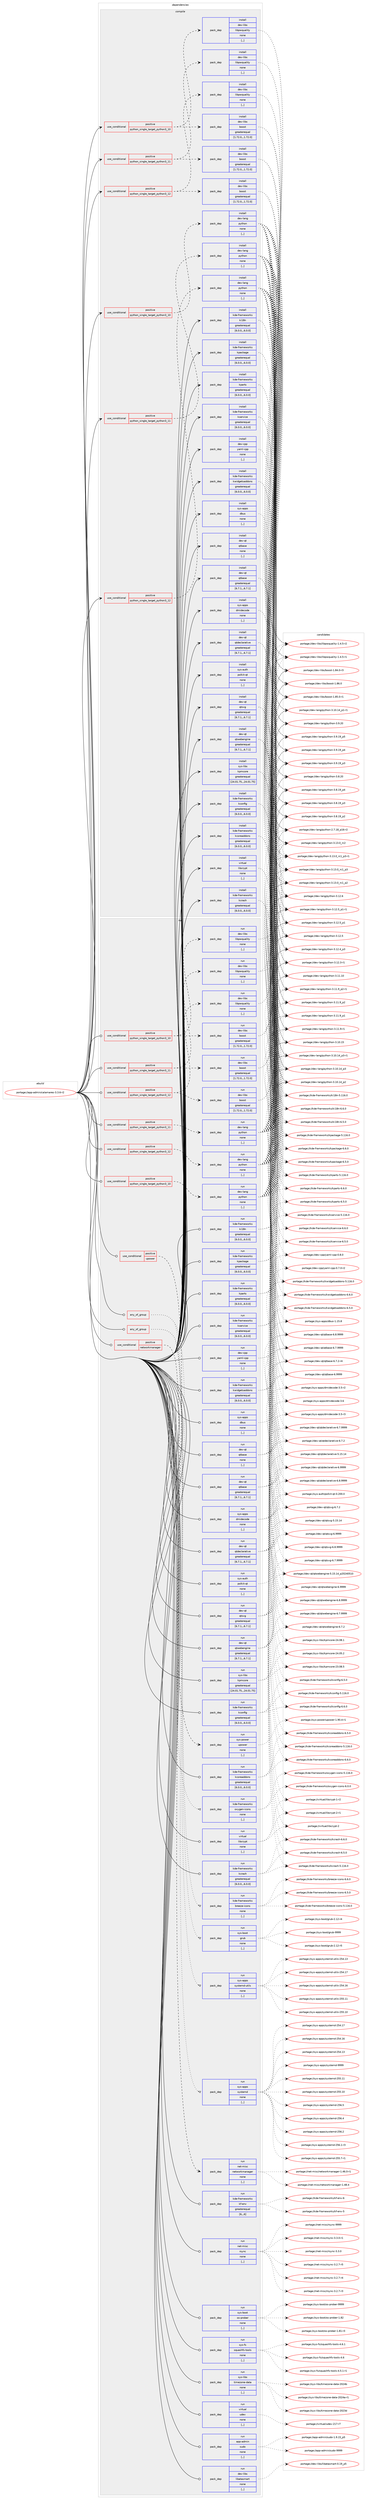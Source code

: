 digraph prolog {

# *************
# Graph options
# *************

newrank=true;
concentrate=true;
compound=true;
graph [rankdir=LR,fontname=Helvetica,fontsize=10,ranksep=1.5];#, ranksep=2.5, nodesep=0.2];
edge  [arrowhead=vee];
node  [fontname=Helvetica,fontsize=10];

# **********
# The ebuild
# **********

subgraph cluster_leftcol {
color=gray;
label=<<i>ebuild</i>>;
id [label="portage://app-admin/calamares-3.3.6-r2", color=red, width=4, href="../app-admin/calamares-3.3.6-r2.svg"];
}

# ****************
# The dependencies
# ****************

subgraph cluster_midcol {
color=gray;
label=<<i>dependencies</i>>;
subgraph cluster_compile {
fillcolor="#eeeeee";
style=filled;
label=<<i>compile</i>>;
subgraph cond130075 {
dependency495329 [label=<<TABLE BORDER="0" CELLBORDER="1" CELLSPACING="0" CELLPADDING="4"><TR><TD ROWSPAN="3" CELLPADDING="10">use_conditional</TD></TR><TR><TD>positive</TD></TR><TR><TD>python_single_target_python3_10</TD></TR></TABLE>>, shape=none, color=red];
subgraph pack361651 {
dependency495330 [label=<<TABLE BORDER="0" CELLBORDER="1" CELLSPACING="0" CELLPADDING="4" WIDTH="220"><TR><TD ROWSPAN="6" CELLPADDING="30">pack_dep</TD></TR><TR><TD WIDTH="110">install</TD></TR><TR><TD>dev-lang</TD></TR><TR><TD>python</TD></TR><TR><TD>none</TD></TR><TR><TD>[,,]</TD></TR></TABLE>>, shape=none, color=blue];
}
dependency495329:e -> dependency495330:w [weight=20,style="dashed",arrowhead="vee"];
}
id:e -> dependency495329:w [weight=20,style="solid",arrowhead="vee"];
subgraph cond130076 {
dependency495331 [label=<<TABLE BORDER="0" CELLBORDER="1" CELLSPACING="0" CELLPADDING="4"><TR><TD ROWSPAN="3" CELLPADDING="10">use_conditional</TD></TR><TR><TD>positive</TD></TR><TR><TD>python_single_target_python3_10</TD></TR></TABLE>>, shape=none, color=red];
subgraph pack361652 {
dependency495332 [label=<<TABLE BORDER="0" CELLBORDER="1" CELLSPACING="0" CELLPADDING="4" WIDTH="220"><TR><TD ROWSPAN="6" CELLPADDING="30">pack_dep</TD></TR><TR><TD WIDTH="110">install</TD></TR><TR><TD>dev-libs</TD></TR><TR><TD>boost</TD></TR><TR><TD>greaterequal</TD></TR><TR><TD>[1.72.0,,,1.72.0]</TD></TR></TABLE>>, shape=none, color=blue];
}
dependency495331:e -> dependency495332:w [weight=20,style="dashed",arrowhead="vee"];
subgraph pack361653 {
dependency495333 [label=<<TABLE BORDER="0" CELLBORDER="1" CELLSPACING="0" CELLPADDING="4" WIDTH="220"><TR><TD ROWSPAN="6" CELLPADDING="30">pack_dep</TD></TR><TR><TD WIDTH="110">install</TD></TR><TR><TD>dev-libs</TD></TR><TR><TD>libpwquality</TD></TR><TR><TD>none</TD></TR><TR><TD>[,,]</TD></TR></TABLE>>, shape=none, color=blue];
}
dependency495331:e -> dependency495333:w [weight=20,style="dashed",arrowhead="vee"];
}
id:e -> dependency495331:w [weight=20,style="solid",arrowhead="vee"];
subgraph cond130077 {
dependency495334 [label=<<TABLE BORDER="0" CELLBORDER="1" CELLSPACING="0" CELLPADDING="4"><TR><TD ROWSPAN="3" CELLPADDING="10">use_conditional</TD></TR><TR><TD>positive</TD></TR><TR><TD>python_single_target_python3_11</TD></TR></TABLE>>, shape=none, color=red];
subgraph pack361654 {
dependency495335 [label=<<TABLE BORDER="0" CELLBORDER="1" CELLSPACING="0" CELLPADDING="4" WIDTH="220"><TR><TD ROWSPAN="6" CELLPADDING="30">pack_dep</TD></TR><TR><TD WIDTH="110">install</TD></TR><TR><TD>dev-lang</TD></TR><TR><TD>python</TD></TR><TR><TD>none</TD></TR><TR><TD>[,,]</TD></TR></TABLE>>, shape=none, color=blue];
}
dependency495334:e -> dependency495335:w [weight=20,style="dashed",arrowhead="vee"];
}
id:e -> dependency495334:w [weight=20,style="solid",arrowhead="vee"];
subgraph cond130078 {
dependency495336 [label=<<TABLE BORDER="0" CELLBORDER="1" CELLSPACING="0" CELLPADDING="4"><TR><TD ROWSPAN="3" CELLPADDING="10">use_conditional</TD></TR><TR><TD>positive</TD></TR><TR><TD>python_single_target_python3_11</TD></TR></TABLE>>, shape=none, color=red];
subgraph pack361655 {
dependency495337 [label=<<TABLE BORDER="0" CELLBORDER="1" CELLSPACING="0" CELLPADDING="4" WIDTH="220"><TR><TD ROWSPAN="6" CELLPADDING="30">pack_dep</TD></TR><TR><TD WIDTH="110">install</TD></TR><TR><TD>dev-libs</TD></TR><TR><TD>boost</TD></TR><TR><TD>greaterequal</TD></TR><TR><TD>[1.72.0,,,1.72.0]</TD></TR></TABLE>>, shape=none, color=blue];
}
dependency495336:e -> dependency495337:w [weight=20,style="dashed",arrowhead="vee"];
subgraph pack361656 {
dependency495338 [label=<<TABLE BORDER="0" CELLBORDER="1" CELLSPACING="0" CELLPADDING="4" WIDTH="220"><TR><TD ROWSPAN="6" CELLPADDING="30">pack_dep</TD></TR><TR><TD WIDTH="110">install</TD></TR><TR><TD>dev-libs</TD></TR><TR><TD>libpwquality</TD></TR><TR><TD>none</TD></TR><TR><TD>[,,]</TD></TR></TABLE>>, shape=none, color=blue];
}
dependency495336:e -> dependency495338:w [weight=20,style="dashed",arrowhead="vee"];
}
id:e -> dependency495336:w [weight=20,style="solid",arrowhead="vee"];
subgraph cond130079 {
dependency495339 [label=<<TABLE BORDER="0" CELLBORDER="1" CELLSPACING="0" CELLPADDING="4"><TR><TD ROWSPAN="3" CELLPADDING="10">use_conditional</TD></TR><TR><TD>positive</TD></TR><TR><TD>python_single_target_python3_12</TD></TR></TABLE>>, shape=none, color=red];
subgraph pack361657 {
dependency495340 [label=<<TABLE BORDER="0" CELLBORDER="1" CELLSPACING="0" CELLPADDING="4" WIDTH="220"><TR><TD ROWSPAN="6" CELLPADDING="30">pack_dep</TD></TR><TR><TD WIDTH="110">install</TD></TR><TR><TD>dev-lang</TD></TR><TR><TD>python</TD></TR><TR><TD>none</TD></TR><TR><TD>[,,]</TD></TR></TABLE>>, shape=none, color=blue];
}
dependency495339:e -> dependency495340:w [weight=20,style="dashed",arrowhead="vee"];
}
id:e -> dependency495339:w [weight=20,style="solid",arrowhead="vee"];
subgraph cond130080 {
dependency495341 [label=<<TABLE BORDER="0" CELLBORDER="1" CELLSPACING="0" CELLPADDING="4"><TR><TD ROWSPAN="3" CELLPADDING="10">use_conditional</TD></TR><TR><TD>positive</TD></TR><TR><TD>python_single_target_python3_12</TD></TR></TABLE>>, shape=none, color=red];
subgraph pack361658 {
dependency495342 [label=<<TABLE BORDER="0" CELLBORDER="1" CELLSPACING="0" CELLPADDING="4" WIDTH="220"><TR><TD ROWSPAN="6" CELLPADDING="30">pack_dep</TD></TR><TR><TD WIDTH="110">install</TD></TR><TR><TD>dev-libs</TD></TR><TR><TD>boost</TD></TR><TR><TD>greaterequal</TD></TR><TR><TD>[1.72.0,,,1.72.0]</TD></TR></TABLE>>, shape=none, color=blue];
}
dependency495341:e -> dependency495342:w [weight=20,style="dashed",arrowhead="vee"];
subgraph pack361659 {
dependency495343 [label=<<TABLE BORDER="0" CELLBORDER="1" CELLSPACING="0" CELLPADDING="4" WIDTH="220"><TR><TD ROWSPAN="6" CELLPADDING="30">pack_dep</TD></TR><TR><TD WIDTH="110">install</TD></TR><TR><TD>dev-libs</TD></TR><TR><TD>libpwquality</TD></TR><TR><TD>none</TD></TR><TR><TD>[,,]</TD></TR></TABLE>>, shape=none, color=blue];
}
dependency495341:e -> dependency495343:w [weight=20,style="dashed",arrowhead="vee"];
}
id:e -> dependency495341:w [weight=20,style="solid",arrowhead="vee"];
subgraph pack361660 {
dependency495344 [label=<<TABLE BORDER="0" CELLBORDER="1" CELLSPACING="0" CELLPADDING="4" WIDTH="220"><TR><TD ROWSPAN="6" CELLPADDING="30">pack_dep</TD></TR><TR><TD WIDTH="110">install</TD></TR><TR><TD>dev-cpp</TD></TR><TR><TD>yaml-cpp</TD></TR><TR><TD>none</TD></TR><TR><TD>[,,]</TD></TR></TABLE>>, shape=none, color=blue];
}
id:e -> dependency495344:w [weight=20,style="solid",arrowhead="vee"];
subgraph pack361661 {
dependency495345 [label=<<TABLE BORDER="0" CELLBORDER="1" CELLSPACING="0" CELLPADDING="4" WIDTH="220"><TR><TD ROWSPAN="6" CELLPADDING="30">pack_dep</TD></TR><TR><TD WIDTH="110">install</TD></TR><TR><TD>dev-qt</TD></TR><TR><TD>qtbase</TD></TR><TR><TD>greaterequal</TD></TR><TR><TD>[6.7.1,,,6.7.1]</TD></TR></TABLE>>, shape=none, color=blue];
}
id:e -> dependency495345:w [weight=20,style="solid",arrowhead="vee"];
subgraph pack361662 {
dependency495346 [label=<<TABLE BORDER="0" CELLBORDER="1" CELLSPACING="0" CELLPADDING="4" WIDTH="220"><TR><TD ROWSPAN="6" CELLPADDING="30">pack_dep</TD></TR><TR><TD WIDTH="110">install</TD></TR><TR><TD>dev-qt</TD></TR><TR><TD>qtbase</TD></TR><TR><TD>none</TD></TR><TR><TD>[,,]</TD></TR></TABLE>>, shape=none, color=blue];
}
id:e -> dependency495346:w [weight=20,style="solid",arrowhead="vee"];
subgraph pack361663 {
dependency495347 [label=<<TABLE BORDER="0" CELLBORDER="1" CELLSPACING="0" CELLPADDING="4" WIDTH="220"><TR><TD ROWSPAN="6" CELLPADDING="30">pack_dep</TD></TR><TR><TD WIDTH="110">install</TD></TR><TR><TD>dev-qt</TD></TR><TR><TD>qtdeclarative</TD></TR><TR><TD>greaterequal</TD></TR><TR><TD>[6.7.1,,,6.7.1]</TD></TR></TABLE>>, shape=none, color=blue];
}
id:e -> dependency495347:w [weight=20,style="solid",arrowhead="vee"];
subgraph pack361664 {
dependency495348 [label=<<TABLE BORDER="0" CELLBORDER="1" CELLSPACING="0" CELLPADDING="4" WIDTH="220"><TR><TD ROWSPAN="6" CELLPADDING="30">pack_dep</TD></TR><TR><TD WIDTH="110">install</TD></TR><TR><TD>dev-qt</TD></TR><TR><TD>qtsvg</TD></TR><TR><TD>greaterequal</TD></TR><TR><TD>[6.7.1,,,6.7.1]</TD></TR></TABLE>>, shape=none, color=blue];
}
id:e -> dependency495348:w [weight=20,style="solid",arrowhead="vee"];
subgraph pack361665 {
dependency495349 [label=<<TABLE BORDER="0" CELLBORDER="1" CELLSPACING="0" CELLPADDING="4" WIDTH="220"><TR><TD ROWSPAN="6" CELLPADDING="30">pack_dep</TD></TR><TR><TD WIDTH="110">install</TD></TR><TR><TD>dev-qt</TD></TR><TR><TD>qtwebengine</TD></TR><TR><TD>greaterequal</TD></TR><TR><TD>[6.7.1,,,6.7.1]</TD></TR></TABLE>>, shape=none, color=blue];
}
id:e -> dependency495349:w [weight=20,style="solid",arrowhead="vee"];
subgraph pack361666 {
dependency495350 [label=<<TABLE BORDER="0" CELLBORDER="1" CELLSPACING="0" CELLPADDING="4" WIDTH="220"><TR><TD ROWSPAN="6" CELLPADDING="30">pack_dep</TD></TR><TR><TD WIDTH="110">install</TD></TR><TR><TD>kde-frameworks</TD></TR><TR><TD>kconfig</TD></TR><TR><TD>greaterequal</TD></TR><TR><TD>[6.0.0,,,6.0.0]</TD></TR></TABLE>>, shape=none, color=blue];
}
id:e -> dependency495350:w [weight=20,style="solid",arrowhead="vee"];
subgraph pack361667 {
dependency495351 [label=<<TABLE BORDER="0" CELLBORDER="1" CELLSPACING="0" CELLPADDING="4" WIDTH="220"><TR><TD ROWSPAN="6" CELLPADDING="30">pack_dep</TD></TR><TR><TD WIDTH="110">install</TD></TR><TR><TD>kde-frameworks</TD></TR><TR><TD>kcoreaddons</TD></TR><TR><TD>greaterequal</TD></TR><TR><TD>[6.0.0,,,6.0.0]</TD></TR></TABLE>>, shape=none, color=blue];
}
id:e -> dependency495351:w [weight=20,style="solid",arrowhead="vee"];
subgraph pack361668 {
dependency495352 [label=<<TABLE BORDER="0" CELLBORDER="1" CELLSPACING="0" CELLPADDING="4" WIDTH="220"><TR><TD ROWSPAN="6" CELLPADDING="30">pack_dep</TD></TR><TR><TD WIDTH="110">install</TD></TR><TR><TD>kde-frameworks</TD></TR><TR><TD>kcrash</TD></TR><TR><TD>greaterequal</TD></TR><TR><TD>[6.0.0,,,6.0.0]</TD></TR></TABLE>>, shape=none, color=blue];
}
id:e -> dependency495352:w [weight=20,style="solid",arrowhead="vee"];
subgraph pack361669 {
dependency495353 [label=<<TABLE BORDER="0" CELLBORDER="1" CELLSPACING="0" CELLPADDING="4" WIDTH="220"><TR><TD ROWSPAN="6" CELLPADDING="30">pack_dep</TD></TR><TR><TD WIDTH="110">install</TD></TR><TR><TD>kde-frameworks</TD></TR><TR><TD>ki18n</TD></TR><TR><TD>greaterequal</TD></TR><TR><TD>[6.0.0,,,6.0.0]</TD></TR></TABLE>>, shape=none, color=blue];
}
id:e -> dependency495353:w [weight=20,style="solid",arrowhead="vee"];
subgraph pack361670 {
dependency495354 [label=<<TABLE BORDER="0" CELLBORDER="1" CELLSPACING="0" CELLPADDING="4" WIDTH="220"><TR><TD ROWSPAN="6" CELLPADDING="30">pack_dep</TD></TR><TR><TD WIDTH="110">install</TD></TR><TR><TD>kde-frameworks</TD></TR><TR><TD>kpackage</TD></TR><TR><TD>greaterequal</TD></TR><TR><TD>[6.0.0,,,6.0.0]</TD></TR></TABLE>>, shape=none, color=blue];
}
id:e -> dependency495354:w [weight=20,style="solid",arrowhead="vee"];
subgraph pack361671 {
dependency495355 [label=<<TABLE BORDER="0" CELLBORDER="1" CELLSPACING="0" CELLPADDING="4" WIDTH="220"><TR><TD ROWSPAN="6" CELLPADDING="30">pack_dep</TD></TR><TR><TD WIDTH="110">install</TD></TR><TR><TD>kde-frameworks</TD></TR><TR><TD>kparts</TD></TR><TR><TD>greaterequal</TD></TR><TR><TD>[6.0.0,,,6.0.0]</TD></TR></TABLE>>, shape=none, color=blue];
}
id:e -> dependency495355:w [weight=20,style="solid",arrowhead="vee"];
subgraph pack361672 {
dependency495356 [label=<<TABLE BORDER="0" CELLBORDER="1" CELLSPACING="0" CELLPADDING="4" WIDTH="220"><TR><TD ROWSPAN="6" CELLPADDING="30">pack_dep</TD></TR><TR><TD WIDTH="110">install</TD></TR><TR><TD>kde-frameworks</TD></TR><TR><TD>kservice</TD></TR><TR><TD>greaterequal</TD></TR><TR><TD>[6.0.0,,,6.0.0]</TD></TR></TABLE>>, shape=none, color=blue];
}
id:e -> dependency495356:w [weight=20,style="solid",arrowhead="vee"];
subgraph pack361673 {
dependency495357 [label=<<TABLE BORDER="0" CELLBORDER="1" CELLSPACING="0" CELLPADDING="4" WIDTH="220"><TR><TD ROWSPAN="6" CELLPADDING="30">pack_dep</TD></TR><TR><TD WIDTH="110">install</TD></TR><TR><TD>kde-frameworks</TD></TR><TR><TD>kwidgetsaddons</TD></TR><TR><TD>greaterequal</TD></TR><TR><TD>[6.0.0,,,6.0.0]</TD></TR></TABLE>>, shape=none, color=blue];
}
id:e -> dependency495357:w [weight=20,style="solid",arrowhead="vee"];
subgraph pack361674 {
dependency495358 [label=<<TABLE BORDER="0" CELLBORDER="1" CELLSPACING="0" CELLPADDING="4" WIDTH="220"><TR><TD ROWSPAN="6" CELLPADDING="30">pack_dep</TD></TR><TR><TD WIDTH="110">install</TD></TR><TR><TD>sys-apps</TD></TR><TR><TD>dbus</TD></TR><TR><TD>none</TD></TR><TR><TD>[,,]</TD></TR></TABLE>>, shape=none, color=blue];
}
id:e -> dependency495358:w [weight=20,style="solid",arrowhead="vee"];
subgraph pack361675 {
dependency495359 [label=<<TABLE BORDER="0" CELLBORDER="1" CELLSPACING="0" CELLPADDING="4" WIDTH="220"><TR><TD ROWSPAN="6" CELLPADDING="30">pack_dep</TD></TR><TR><TD WIDTH="110">install</TD></TR><TR><TD>sys-apps</TD></TR><TR><TD>dmidecode</TD></TR><TR><TD>none</TD></TR><TR><TD>[,,]</TD></TR></TABLE>>, shape=none, color=blue];
}
id:e -> dependency495359:w [weight=20,style="solid",arrowhead="vee"];
subgraph pack361676 {
dependency495360 [label=<<TABLE BORDER="0" CELLBORDER="1" CELLSPACING="0" CELLPADDING="4" WIDTH="220"><TR><TD ROWSPAN="6" CELLPADDING="30">pack_dep</TD></TR><TR><TD WIDTH="110">install</TD></TR><TR><TD>sys-auth</TD></TR><TR><TD>polkit-qt</TD></TR><TR><TD>none</TD></TR><TR><TD>[,,]</TD></TR></TABLE>>, shape=none, color=blue];
}
id:e -> dependency495360:w [weight=20,style="solid",arrowhead="vee"];
subgraph pack361677 {
dependency495361 [label=<<TABLE BORDER="0" CELLBORDER="1" CELLSPACING="0" CELLPADDING="4" WIDTH="220"><TR><TD ROWSPAN="6" CELLPADDING="30">pack_dep</TD></TR><TR><TD WIDTH="110">install</TD></TR><TR><TD>sys-libs</TD></TR><TR><TD>kpmcore</TD></TR><TR><TD>greaterequal</TD></TR><TR><TD>[24.01.75,,,24.01.75]</TD></TR></TABLE>>, shape=none, color=blue];
}
id:e -> dependency495361:w [weight=20,style="solid",arrowhead="vee"];
subgraph pack361678 {
dependency495362 [label=<<TABLE BORDER="0" CELLBORDER="1" CELLSPACING="0" CELLPADDING="4" WIDTH="220"><TR><TD ROWSPAN="6" CELLPADDING="30">pack_dep</TD></TR><TR><TD WIDTH="110">install</TD></TR><TR><TD>virtual</TD></TR><TR><TD>libcrypt</TD></TR><TR><TD>none</TD></TR><TR><TD>[,,]</TD></TR></TABLE>>, shape=none, color=blue];
}
id:e -> dependency495362:w [weight=20,style="solid",arrowhead="vee"];
}
subgraph cluster_compileandrun {
fillcolor="#eeeeee";
style=filled;
label=<<i>compile and run</i>>;
}
subgraph cluster_run {
fillcolor="#eeeeee";
style=filled;
label=<<i>run</i>>;
subgraph any3374 {
dependency495363 [label=<<TABLE BORDER="0" CELLBORDER="1" CELLSPACING="0" CELLPADDING="4"><TR><TD CELLPADDING="10">any_of_group</TD></TR></TABLE>>, shape=none, color=red];subgraph pack361679 {
dependency495364 [label=<<TABLE BORDER="0" CELLBORDER="1" CELLSPACING="0" CELLPADDING="4" WIDTH="220"><TR><TD ROWSPAN="6" CELLPADDING="30">pack_dep</TD></TR><TR><TD WIDTH="110">run</TD></TR><TR><TD>kde-frameworks</TD></TR><TR><TD>breeze-icons</TD></TR><TR><TD>none</TD></TR><TR><TD>[,,]</TD></TR></TABLE>>, shape=none, color=blue];
}
dependency495363:e -> dependency495364:w [weight=20,style="dotted",arrowhead="oinv"];
subgraph pack361680 {
dependency495365 [label=<<TABLE BORDER="0" CELLBORDER="1" CELLSPACING="0" CELLPADDING="4" WIDTH="220"><TR><TD ROWSPAN="6" CELLPADDING="30">pack_dep</TD></TR><TR><TD WIDTH="110">run</TD></TR><TR><TD>kde-frameworks</TD></TR><TR><TD>oxygen-icons</TD></TR><TR><TD>none</TD></TR><TR><TD>[,,]</TD></TR></TABLE>>, shape=none, color=blue];
}
dependency495363:e -> dependency495365:w [weight=20,style="dotted",arrowhead="oinv"];
}
id:e -> dependency495363:w [weight=20,style="solid",arrowhead="odot"];
subgraph any3375 {
dependency495366 [label=<<TABLE BORDER="0" CELLBORDER="1" CELLSPACING="0" CELLPADDING="4"><TR><TD CELLPADDING="10">any_of_group</TD></TR></TABLE>>, shape=none, color=red];subgraph pack361681 {
dependency495367 [label=<<TABLE BORDER="0" CELLBORDER="1" CELLSPACING="0" CELLPADDING="4" WIDTH="220"><TR><TD ROWSPAN="6" CELLPADDING="30">pack_dep</TD></TR><TR><TD WIDTH="110">run</TD></TR><TR><TD>sys-boot</TD></TR><TR><TD>grub</TD></TR><TR><TD>none</TD></TR><TR><TD>[,,]</TD></TR></TABLE>>, shape=none, color=blue];
}
dependency495366:e -> dependency495367:w [weight=20,style="dotted",arrowhead="oinv"];
subgraph pack361682 {
dependency495368 [label=<<TABLE BORDER="0" CELLBORDER="1" CELLSPACING="0" CELLPADDING="4" WIDTH="220"><TR><TD ROWSPAN="6" CELLPADDING="30">pack_dep</TD></TR><TR><TD WIDTH="110">run</TD></TR><TR><TD>sys-apps</TD></TR><TR><TD>systemd</TD></TR><TR><TD>none</TD></TR><TR><TD>[,,]</TD></TR></TABLE>>, shape=none, color=blue];
}
dependency495366:e -> dependency495368:w [weight=20,style="dotted",arrowhead="oinv"];
subgraph pack361683 {
dependency495369 [label=<<TABLE BORDER="0" CELLBORDER="1" CELLSPACING="0" CELLPADDING="4" WIDTH="220"><TR><TD ROWSPAN="6" CELLPADDING="30">pack_dep</TD></TR><TR><TD WIDTH="110">run</TD></TR><TR><TD>sys-apps</TD></TR><TR><TD>systemd-utils</TD></TR><TR><TD>none</TD></TR><TR><TD>[,,]</TD></TR></TABLE>>, shape=none, color=blue];
}
dependency495366:e -> dependency495369:w [weight=20,style="dotted",arrowhead="oinv"];
}
id:e -> dependency495366:w [weight=20,style="solid",arrowhead="odot"];
subgraph cond130081 {
dependency495370 [label=<<TABLE BORDER="0" CELLBORDER="1" CELLSPACING="0" CELLPADDING="4"><TR><TD ROWSPAN="3" CELLPADDING="10">use_conditional</TD></TR><TR><TD>positive</TD></TR><TR><TD>networkmanager</TD></TR></TABLE>>, shape=none, color=red];
subgraph pack361684 {
dependency495371 [label=<<TABLE BORDER="0" CELLBORDER="1" CELLSPACING="0" CELLPADDING="4" WIDTH="220"><TR><TD ROWSPAN="6" CELLPADDING="30">pack_dep</TD></TR><TR><TD WIDTH="110">run</TD></TR><TR><TD>net-misc</TD></TR><TR><TD>networkmanager</TD></TR><TR><TD>none</TD></TR><TR><TD>[,,]</TD></TR></TABLE>>, shape=none, color=blue];
}
dependency495370:e -> dependency495371:w [weight=20,style="dashed",arrowhead="vee"];
}
id:e -> dependency495370:w [weight=20,style="solid",arrowhead="odot"];
subgraph cond130082 {
dependency495372 [label=<<TABLE BORDER="0" CELLBORDER="1" CELLSPACING="0" CELLPADDING="4"><TR><TD ROWSPAN="3" CELLPADDING="10">use_conditional</TD></TR><TR><TD>positive</TD></TR><TR><TD>python_single_target_python3_10</TD></TR></TABLE>>, shape=none, color=red];
subgraph pack361685 {
dependency495373 [label=<<TABLE BORDER="0" CELLBORDER="1" CELLSPACING="0" CELLPADDING="4" WIDTH="220"><TR><TD ROWSPAN="6" CELLPADDING="30">pack_dep</TD></TR><TR><TD WIDTH="110">run</TD></TR><TR><TD>dev-lang</TD></TR><TR><TD>python</TD></TR><TR><TD>none</TD></TR><TR><TD>[,,]</TD></TR></TABLE>>, shape=none, color=blue];
}
dependency495372:e -> dependency495373:w [weight=20,style="dashed",arrowhead="vee"];
}
id:e -> dependency495372:w [weight=20,style="solid",arrowhead="odot"];
subgraph cond130083 {
dependency495374 [label=<<TABLE BORDER="0" CELLBORDER="1" CELLSPACING="0" CELLPADDING="4"><TR><TD ROWSPAN="3" CELLPADDING="10">use_conditional</TD></TR><TR><TD>positive</TD></TR><TR><TD>python_single_target_python3_10</TD></TR></TABLE>>, shape=none, color=red];
subgraph pack361686 {
dependency495375 [label=<<TABLE BORDER="0" CELLBORDER="1" CELLSPACING="0" CELLPADDING="4" WIDTH="220"><TR><TD ROWSPAN="6" CELLPADDING="30">pack_dep</TD></TR><TR><TD WIDTH="110">run</TD></TR><TR><TD>dev-libs</TD></TR><TR><TD>boost</TD></TR><TR><TD>greaterequal</TD></TR><TR><TD>[1.72.0,,,1.72.0]</TD></TR></TABLE>>, shape=none, color=blue];
}
dependency495374:e -> dependency495375:w [weight=20,style="dashed",arrowhead="vee"];
subgraph pack361687 {
dependency495376 [label=<<TABLE BORDER="0" CELLBORDER="1" CELLSPACING="0" CELLPADDING="4" WIDTH="220"><TR><TD ROWSPAN="6" CELLPADDING="30">pack_dep</TD></TR><TR><TD WIDTH="110">run</TD></TR><TR><TD>dev-libs</TD></TR><TR><TD>libpwquality</TD></TR><TR><TD>none</TD></TR><TR><TD>[,,]</TD></TR></TABLE>>, shape=none, color=blue];
}
dependency495374:e -> dependency495376:w [weight=20,style="dashed",arrowhead="vee"];
}
id:e -> dependency495374:w [weight=20,style="solid",arrowhead="odot"];
subgraph cond130084 {
dependency495377 [label=<<TABLE BORDER="0" CELLBORDER="1" CELLSPACING="0" CELLPADDING="4"><TR><TD ROWSPAN="3" CELLPADDING="10">use_conditional</TD></TR><TR><TD>positive</TD></TR><TR><TD>python_single_target_python3_11</TD></TR></TABLE>>, shape=none, color=red];
subgraph pack361688 {
dependency495378 [label=<<TABLE BORDER="0" CELLBORDER="1" CELLSPACING="0" CELLPADDING="4" WIDTH="220"><TR><TD ROWSPAN="6" CELLPADDING="30">pack_dep</TD></TR><TR><TD WIDTH="110">run</TD></TR><TR><TD>dev-lang</TD></TR><TR><TD>python</TD></TR><TR><TD>none</TD></TR><TR><TD>[,,]</TD></TR></TABLE>>, shape=none, color=blue];
}
dependency495377:e -> dependency495378:w [weight=20,style="dashed",arrowhead="vee"];
}
id:e -> dependency495377:w [weight=20,style="solid",arrowhead="odot"];
subgraph cond130085 {
dependency495379 [label=<<TABLE BORDER="0" CELLBORDER="1" CELLSPACING="0" CELLPADDING="4"><TR><TD ROWSPAN="3" CELLPADDING="10">use_conditional</TD></TR><TR><TD>positive</TD></TR><TR><TD>python_single_target_python3_11</TD></TR></TABLE>>, shape=none, color=red];
subgraph pack361689 {
dependency495380 [label=<<TABLE BORDER="0" CELLBORDER="1" CELLSPACING="0" CELLPADDING="4" WIDTH="220"><TR><TD ROWSPAN="6" CELLPADDING="30">pack_dep</TD></TR><TR><TD WIDTH="110">run</TD></TR><TR><TD>dev-libs</TD></TR><TR><TD>boost</TD></TR><TR><TD>greaterequal</TD></TR><TR><TD>[1.72.0,,,1.72.0]</TD></TR></TABLE>>, shape=none, color=blue];
}
dependency495379:e -> dependency495380:w [weight=20,style="dashed",arrowhead="vee"];
subgraph pack361690 {
dependency495381 [label=<<TABLE BORDER="0" CELLBORDER="1" CELLSPACING="0" CELLPADDING="4" WIDTH="220"><TR><TD ROWSPAN="6" CELLPADDING="30">pack_dep</TD></TR><TR><TD WIDTH="110">run</TD></TR><TR><TD>dev-libs</TD></TR><TR><TD>libpwquality</TD></TR><TR><TD>none</TD></TR><TR><TD>[,,]</TD></TR></TABLE>>, shape=none, color=blue];
}
dependency495379:e -> dependency495381:w [weight=20,style="dashed",arrowhead="vee"];
}
id:e -> dependency495379:w [weight=20,style="solid",arrowhead="odot"];
subgraph cond130086 {
dependency495382 [label=<<TABLE BORDER="0" CELLBORDER="1" CELLSPACING="0" CELLPADDING="4"><TR><TD ROWSPAN="3" CELLPADDING="10">use_conditional</TD></TR><TR><TD>positive</TD></TR><TR><TD>python_single_target_python3_12</TD></TR></TABLE>>, shape=none, color=red];
subgraph pack361691 {
dependency495383 [label=<<TABLE BORDER="0" CELLBORDER="1" CELLSPACING="0" CELLPADDING="4" WIDTH="220"><TR><TD ROWSPAN="6" CELLPADDING="30">pack_dep</TD></TR><TR><TD WIDTH="110">run</TD></TR><TR><TD>dev-lang</TD></TR><TR><TD>python</TD></TR><TR><TD>none</TD></TR><TR><TD>[,,]</TD></TR></TABLE>>, shape=none, color=blue];
}
dependency495382:e -> dependency495383:w [weight=20,style="dashed",arrowhead="vee"];
}
id:e -> dependency495382:w [weight=20,style="solid",arrowhead="odot"];
subgraph cond130087 {
dependency495384 [label=<<TABLE BORDER="0" CELLBORDER="1" CELLSPACING="0" CELLPADDING="4"><TR><TD ROWSPAN="3" CELLPADDING="10">use_conditional</TD></TR><TR><TD>positive</TD></TR><TR><TD>python_single_target_python3_12</TD></TR></TABLE>>, shape=none, color=red];
subgraph pack361692 {
dependency495385 [label=<<TABLE BORDER="0" CELLBORDER="1" CELLSPACING="0" CELLPADDING="4" WIDTH="220"><TR><TD ROWSPAN="6" CELLPADDING="30">pack_dep</TD></TR><TR><TD WIDTH="110">run</TD></TR><TR><TD>dev-libs</TD></TR><TR><TD>boost</TD></TR><TR><TD>greaterequal</TD></TR><TR><TD>[1.72.0,,,1.72.0]</TD></TR></TABLE>>, shape=none, color=blue];
}
dependency495384:e -> dependency495385:w [weight=20,style="dashed",arrowhead="vee"];
subgraph pack361693 {
dependency495386 [label=<<TABLE BORDER="0" CELLBORDER="1" CELLSPACING="0" CELLPADDING="4" WIDTH="220"><TR><TD ROWSPAN="6" CELLPADDING="30">pack_dep</TD></TR><TR><TD WIDTH="110">run</TD></TR><TR><TD>dev-libs</TD></TR><TR><TD>libpwquality</TD></TR><TR><TD>none</TD></TR><TR><TD>[,,]</TD></TR></TABLE>>, shape=none, color=blue];
}
dependency495384:e -> dependency495386:w [weight=20,style="dashed",arrowhead="vee"];
}
id:e -> dependency495384:w [weight=20,style="solid",arrowhead="odot"];
subgraph cond130088 {
dependency495387 [label=<<TABLE BORDER="0" CELLBORDER="1" CELLSPACING="0" CELLPADDING="4"><TR><TD ROWSPAN="3" CELLPADDING="10">use_conditional</TD></TR><TR><TD>positive</TD></TR><TR><TD>upower</TD></TR></TABLE>>, shape=none, color=red];
subgraph pack361694 {
dependency495388 [label=<<TABLE BORDER="0" CELLBORDER="1" CELLSPACING="0" CELLPADDING="4" WIDTH="220"><TR><TD ROWSPAN="6" CELLPADDING="30">pack_dep</TD></TR><TR><TD WIDTH="110">run</TD></TR><TR><TD>sys-power</TD></TR><TR><TD>upower</TD></TR><TR><TD>none</TD></TR><TR><TD>[,,]</TD></TR></TABLE>>, shape=none, color=blue];
}
dependency495387:e -> dependency495388:w [weight=20,style="dashed",arrowhead="vee"];
}
id:e -> dependency495387:w [weight=20,style="solid",arrowhead="odot"];
subgraph pack361695 {
dependency495389 [label=<<TABLE BORDER="0" CELLBORDER="1" CELLSPACING="0" CELLPADDING="4" WIDTH="220"><TR><TD ROWSPAN="6" CELLPADDING="30">pack_dep</TD></TR><TR><TD WIDTH="110">run</TD></TR><TR><TD>app-admin</TD></TR><TR><TD>sudo</TD></TR><TR><TD>none</TD></TR><TR><TD>[,,]</TD></TR></TABLE>>, shape=none, color=blue];
}
id:e -> dependency495389:w [weight=20,style="solid",arrowhead="odot"];
subgraph pack361696 {
dependency495390 [label=<<TABLE BORDER="0" CELLBORDER="1" CELLSPACING="0" CELLPADDING="4" WIDTH="220"><TR><TD ROWSPAN="6" CELLPADDING="30">pack_dep</TD></TR><TR><TD WIDTH="110">run</TD></TR><TR><TD>dev-cpp</TD></TR><TR><TD>yaml-cpp</TD></TR><TR><TD>none</TD></TR><TR><TD>[,,]</TD></TR></TABLE>>, shape=none, color=blue];
}
id:e -> dependency495390:w [weight=20,style="solid",arrowhead="odot"];
subgraph pack361697 {
dependency495391 [label=<<TABLE BORDER="0" CELLBORDER="1" CELLSPACING="0" CELLPADDING="4" WIDTH="220"><TR><TD ROWSPAN="6" CELLPADDING="30">pack_dep</TD></TR><TR><TD WIDTH="110">run</TD></TR><TR><TD>dev-libs</TD></TR><TR><TD>libatasmart</TD></TR><TR><TD>none</TD></TR><TR><TD>[,,]</TD></TR></TABLE>>, shape=none, color=blue];
}
id:e -> dependency495391:w [weight=20,style="solid",arrowhead="odot"];
subgraph pack361698 {
dependency495392 [label=<<TABLE BORDER="0" CELLBORDER="1" CELLSPACING="0" CELLPADDING="4" WIDTH="220"><TR><TD ROWSPAN="6" CELLPADDING="30">pack_dep</TD></TR><TR><TD WIDTH="110">run</TD></TR><TR><TD>dev-qt</TD></TR><TR><TD>qtbase</TD></TR><TR><TD>greaterequal</TD></TR><TR><TD>[6.7.1,,,6.7.1]</TD></TR></TABLE>>, shape=none, color=blue];
}
id:e -> dependency495392:w [weight=20,style="solid",arrowhead="odot"];
subgraph pack361699 {
dependency495393 [label=<<TABLE BORDER="0" CELLBORDER="1" CELLSPACING="0" CELLPADDING="4" WIDTH="220"><TR><TD ROWSPAN="6" CELLPADDING="30">pack_dep</TD></TR><TR><TD WIDTH="110">run</TD></TR><TR><TD>dev-qt</TD></TR><TR><TD>qtbase</TD></TR><TR><TD>none</TD></TR><TR><TD>[,,]</TD></TR></TABLE>>, shape=none, color=blue];
}
id:e -> dependency495393:w [weight=20,style="solid",arrowhead="odot"];
subgraph pack361700 {
dependency495394 [label=<<TABLE BORDER="0" CELLBORDER="1" CELLSPACING="0" CELLPADDING="4" WIDTH="220"><TR><TD ROWSPAN="6" CELLPADDING="30">pack_dep</TD></TR><TR><TD WIDTH="110">run</TD></TR><TR><TD>dev-qt</TD></TR><TR><TD>qtdeclarative</TD></TR><TR><TD>greaterequal</TD></TR><TR><TD>[6.7.1,,,6.7.1]</TD></TR></TABLE>>, shape=none, color=blue];
}
id:e -> dependency495394:w [weight=20,style="solid",arrowhead="odot"];
subgraph pack361701 {
dependency495395 [label=<<TABLE BORDER="0" CELLBORDER="1" CELLSPACING="0" CELLPADDING="4" WIDTH="220"><TR><TD ROWSPAN="6" CELLPADDING="30">pack_dep</TD></TR><TR><TD WIDTH="110">run</TD></TR><TR><TD>dev-qt</TD></TR><TR><TD>qtsvg</TD></TR><TR><TD>greaterequal</TD></TR><TR><TD>[6.7.1,,,6.7.1]</TD></TR></TABLE>>, shape=none, color=blue];
}
id:e -> dependency495395:w [weight=20,style="solid",arrowhead="odot"];
subgraph pack361702 {
dependency495396 [label=<<TABLE BORDER="0" CELLBORDER="1" CELLSPACING="0" CELLPADDING="4" WIDTH="220"><TR><TD ROWSPAN="6" CELLPADDING="30">pack_dep</TD></TR><TR><TD WIDTH="110">run</TD></TR><TR><TD>dev-qt</TD></TR><TR><TD>qtwebengine</TD></TR><TR><TD>greaterequal</TD></TR><TR><TD>[6.7.1,,,6.7.1]</TD></TR></TABLE>>, shape=none, color=blue];
}
id:e -> dependency495396:w [weight=20,style="solid",arrowhead="odot"];
subgraph pack361703 {
dependency495397 [label=<<TABLE BORDER="0" CELLBORDER="1" CELLSPACING="0" CELLPADDING="4" WIDTH="220"><TR><TD ROWSPAN="6" CELLPADDING="30">pack_dep</TD></TR><TR><TD WIDTH="110">run</TD></TR><TR><TD>kde-frameworks</TD></TR><TR><TD>kconfig</TD></TR><TR><TD>greaterequal</TD></TR><TR><TD>[6.0.0,,,6.0.0]</TD></TR></TABLE>>, shape=none, color=blue];
}
id:e -> dependency495397:w [weight=20,style="solid",arrowhead="odot"];
subgraph pack361704 {
dependency495398 [label=<<TABLE BORDER="0" CELLBORDER="1" CELLSPACING="0" CELLPADDING="4" WIDTH="220"><TR><TD ROWSPAN="6" CELLPADDING="30">pack_dep</TD></TR><TR><TD WIDTH="110">run</TD></TR><TR><TD>kde-frameworks</TD></TR><TR><TD>kcoreaddons</TD></TR><TR><TD>greaterequal</TD></TR><TR><TD>[6.0.0,,,6.0.0]</TD></TR></TABLE>>, shape=none, color=blue];
}
id:e -> dependency495398:w [weight=20,style="solid",arrowhead="odot"];
subgraph pack361705 {
dependency495399 [label=<<TABLE BORDER="0" CELLBORDER="1" CELLSPACING="0" CELLPADDING="4" WIDTH="220"><TR><TD ROWSPAN="6" CELLPADDING="30">pack_dep</TD></TR><TR><TD WIDTH="110">run</TD></TR><TR><TD>kde-frameworks</TD></TR><TR><TD>kcrash</TD></TR><TR><TD>greaterequal</TD></TR><TR><TD>[6.0.0,,,6.0.0]</TD></TR></TABLE>>, shape=none, color=blue];
}
id:e -> dependency495399:w [weight=20,style="solid",arrowhead="odot"];
subgraph pack361706 {
dependency495400 [label=<<TABLE BORDER="0" CELLBORDER="1" CELLSPACING="0" CELLPADDING="4" WIDTH="220"><TR><TD ROWSPAN="6" CELLPADDING="30">pack_dep</TD></TR><TR><TD WIDTH="110">run</TD></TR><TR><TD>kde-frameworks</TD></TR><TR><TD>kf-env</TD></TR><TR><TD>greaterequal</TD></TR><TR><TD>[6,,,6]</TD></TR></TABLE>>, shape=none, color=blue];
}
id:e -> dependency495400:w [weight=20,style="solid",arrowhead="odot"];
subgraph pack361707 {
dependency495401 [label=<<TABLE BORDER="0" CELLBORDER="1" CELLSPACING="0" CELLPADDING="4" WIDTH="220"><TR><TD ROWSPAN="6" CELLPADDING="30">pack_dep</TD></TR><TR><TD WIDTH="110">run</TD></TR><TR><TD>kde-frameworks</TD></TR><TR><TD>ki18n</TD></TR><TR><TD>greaterequal</TD></TR><TR><TD>[6.0.0,,,6.0.0]</TD></TR></TABLE>>, shape=none, color=blue];
}
id:e -> dependency495401:w [weight=20,style="solid",arrowhead="odot"];
subgraph pack361708 {
dependency495402 [label=<<TABLE BORDER="0" CELLBORDER="1" CELLSPACING="0" CELLPADDING="4" WIDTH="220"><TR><TD ROWSPAN="6" CELLPADDING="30">pack_dep</TD></TR><TR><TD WIDTH="110">run</TD></TR><TR><TD>kde-frameworks</TD></TR><TR><TD>kpackage</TD></TR><TR><TD>greaterequal</TD></TR><TR><TD>[6.0.0,,,6.0.0]</TD></TR></TABLE>>, shape=none, color=blue];
}
id:e -> dependency495402:w [weight=20,style="solid",arrowhead="odot"];
subgraph pack361709 {
dependency495403 [label=<<TABLE BORDER="0" CELLBORDER="1" CELLSPACING="0" CELLPADDING="4" WIDTH="220"><TR><TD ROWSPAN="6" CELLPADDING="30">pack_dep</TD></TR><TR><TD WIDTH="110">run</TD></TR><TR><TD>kde-frameworks</TD></TR><TR><TD>kparts</TD></TR><TR><TD>greaterequal</TD></TR><TR><TD>[6.0.0,,,6.0.0]</TD></TR></TABLE>>, shape=none, color=blue];
}
id:e -> dependency495403:w [weight=20,style="solid",arrowhead="odot"];
subgraph pack361710 {
dependency495404 [label=<<TABLE BORDER="0" CELLBORDER="1" CELLSPACING="0" CELLPADDING="4" WIDTH="220"><TR><TD ROWSPAN="6" CELLPADDING="30">pack_dep</TD></TR><TR><TD WIDTH="110">run</TD></TR><TR><TD>kde-frameworks</TD></TR><TR><TD>kservice</TD></TR><TR><TD>greaterequal</TD></TR><TR><TD>[6.0.0,,,6.0.0]</TD></TR></TABLE>>, shape=none, color=blue];
}
id:e -> dependency495404:w [weight=20,style="solid",arrowhead="odot"];
subgraph pack361711 {
dependency495405 [label=<<TABLE BORDER="0" CELLBORDER="1" CELLSPACING="0" CELLPADDING="4" WIDTH="220"><TR><TD ROWSPAN="6" CELLPADDING="30">pack_dep</TD></TR><TR><TD WIDTH="110">run</TD></TR><TR><TD>kde-frameworks</TD></TR><TR><TD>kwidgetsaddons</TD></TR><TR><TD>greaterequal</TD></TR><TR><TD>[6.0.0,,,6.0.0]</TD></TR></TABLE>>, shape=none, color=blue];
}
id:e -> dependency495405:w [weight=20,style="solid",arrowhead="odot"];
subgraph pack361712 {
dependency495406 [label=<<TABLE BORDER="0" CELLBORDER="1" CELLSPACING="0" CELLPADDING="4" WIDTH="220"><TR><TD ROWSPAN="6" CELLPADDING="30">pack_dep</TD></TR><TR><TD WIDTH="110">run</TD></TR><TR><TD>net-misc</TD></TR><TR><TD>rsync</TD></TR><TR><TD>none</TD></TR><TR><TD>[,,]</TD></TR></TABLE>>, shape=none, color=blue];
}
id:e -> dependency495406:w [weight=20,style="solid",arrowhead="odot"];
subgraph pack361713 {
dependency495407 [label=<<TABLE BORDER="0" CELLBORDER="1" CELLSPACING="0" CELLPADDING="4" WIDTH="220"><TR><TD ROWSPAN="6" CELLPADDING="30">pack_dep</TD></TR><TR><TD WIDTH="110">run</TD></TR><TR><TD>sys-apps</TD></TR><TR><TD>dbus</TD></TR><TR><TD>none</TD></TR><TR><TD>[,,]</TD></TR></TABLE>>, shape=none, color=blue];
}
id:e -> dependency495407:w [weight=20,style="solid",arrowhead="odot"];
subgraph pack361714 {
dependency495408 [label=<<TABLE BORDER="0" CELLBORDER="1" CELLSPACING="0" CELLPADDING="4" WIDTH="220"><TR><TD ROWSPAN="6" CELLPADDING="30">pack_dep</TD></TR><TR><TD WIDTH="110">run</TD></TR><TR><TD>sys-apps</TD></TR><TR><TD>dmidecode</TD></TR><TR><TD>none</TD></TR><TR><TD>[,,]</TD></TR></TABLE>>, shape=none, color=blue];
}
id:e -> dependency495408:w [weight=20,style="solid",arrowhead="odot"];
subgraph pack361715 {
dependency495409 [label=<<TABLE BORDER="0" CELLBORDER="1" CELLSPACING="0" CELLPADDING="4" WIDTH="220"><TR><TD ROWSPAN="6" CELLPADDING="30">pack_dep</TD></TR><TR><TD WIDTH="110">run</TD></TR><TR><TD>sys-auth</TD></TR><TR><TD>polkit-qt</TD></TR><TR><TD>none</TD></TR><TR><TD>[,,]</TD></TR></TABLE>>, shape=none, color=blue];
}
id:e -> dependency495409:w [weight=20,style="solid",arrowhead="odot"];
subgraph pack361716 {
dependency495410 [label=<<TABLE BORDER="0" CELLBORDER="1" CELLSPACING="0" CELLPADDING="4" WIDTH="220"><TR><TD ROWSPAN="6" CELLPADDING="30">pack_dep</TD></TR><TR><TD WIDTH="110">run</TD></TR><TR><TD>sys-boot</TD></TR><TR><TD>os-prober</TD></TR><TR><TD>none</TD></TR><TR><TD>[,,]</TD></TR></TABLE>>, shape=none, color=blue];
}
id:e -> dependency495410:w [weight=20,style="solid",arrowhead="odot"];
subgraph pack361717 {
dependency495411 [label=<<TABLE BORDER="0" CELLBORDER="1" CELLSPACING="0" CELLPADDING="4" WIDTH="220"><TR><TD ROWSPAN="6" CELLPADDING="30">pack_dep</TD></TR><TR><TD WIDTH="110">run</TD></TR><TR><TD>sys-fs</TD></TR><TR><TD>squashfs-tools</TD></TR><TR><TD>none</TD></TR><TR><TD>[,,]</TD></TR></TABLE>>, shape=none, color=blue];
}
id:e -> dependency495411:w [weight=20,style="solid",arrowhead="odot"];
subgraph pack361718 {
dependency495412 [label=<<TABLE BORDER="0" CELLBORDER="1" CELLSPACING="0" CELLPADDING="4" WIDTH="220"><TR><TD ROWSPAN="6" CELLPADDING="30">pack_dep</TD></TR><TR><TD WIDTH="110">run</TD></TR><TR><TD>sys-libs</TD></TR><TR><TD>kpmcore</TD></TR><TR><TD>greaterequal</TD></TR><TR><TD>[24.01.75,,,24.01.75]</TD></TR></TABLE>>, shape=none, color=blue];
}
id:e -> dependency495412:w [weight=20,style="solid",arrowhead="odot"];
subgraph pack361719 {
dependency495413 [label=<<TABLE BORDER="0" CELLBORDER="1" CELLSPACING="0" CELLPADDING="4" WIDTH="220"><TR><TD ROWSPAN="6" CELLPADDING="30">pack_dep</TD></TR><TR><TD WIDTH="110">run</TD></TR><TR><TD>sys-libs</TD></TR><TR><TD>timezone-data</TD></TR><TR><TD>none</TD></TR><TR><TD>[,,]</TD></TR></TABLE>>, shape=none, color=blue];
}
id:e -> dependency495413:w [weight=20,style="solid",arrowhead="odot"];
subgraph pack361720 {
dependency495414 [label=<<TABLE BORDER="0" CELLBORDER="1" CELLSPACING="0" CELLPADDING="4" WIDTH="220"><TR><TD ROWSPAN="6" CELLPADDING="30">pack_dep</TD></TR><TR><TD WIDTH="110">run</TD></TR><TR><TD>virtual</TD></TR><TR><TD>libcrypt</TD></TR><TR><TD>none</TD></TR><TR><TD>[,,]</TD></TR></TABLE>>, shape=none, color=blue];
}
id:e -> dependency495414:w [weight=20,style="solid",arrowhead="odot"];
subgraph pack361721 {
dependency495415 [label=<<TABLE BORDER="0" CELLBORDER="1" CELLSPACING="0" CELLPADDING="4" WIDTH="220"><TR><TD ROWSPAN="6" CELLPADDING="30">pack_dep</TD></TR><TR><TD WIDTH="110">run</TD></TR><TR><TD>virtual</TD></TR><TR><TD>udev</TD></TR><TR><TD>none</TD></TR><TR><TD>[,,]</TD></TR></TABLE>>, shape=none, color=blue];
}
id:e -> dependency495415:w [weight=20,style="solid",arrowhead="odot"];
}
}

# **************
# The candidates
# **************

subgraph cluster_choices {
rank=same;
color=gray;
label=<<i>candidates</i>>;

subgraph choice361651 {
color=black;
nodesep=1;
choice10010111845108971101034711212111610411111045514649514648951149950 [label="portage://dev-lang/python-3.13.0_rc2", color=red, width=4,href="../dev-lang/python-3.13.0_rc2.svg"];
choice1001011184510897110103471121211161041111104551464951464895114994995112514511449 [label="portage://dev-lang/python-3.13.0_rc1_p3-r1", color=red, width=4,href="../dev-lang/python-3.13.0_rc1_p3-r1.svg"];
choice100101118451089711010347112121116104111110455146495146489511499499511251 [label="portage://dev-lang/python-3.13.0_rc1_p3", color=red, width=4,href="../dev-lang/python-3.13.0_rc1_p3.svg"];
choice100101118451089711010347112121116104111110455146495146489511499499511250 [label="portage://dev-lang/python-3.13.0_rc1_p2", color=red, width=4,href="../dev-lang/python-3.13.0_rc1_p2.svg"];
choice10010111845108971101034711212111610411111045514649504654 [label="portage://dev-lang/python-3.12.6", color=red, width=4,href="../dev-lang/python-3.12.6.svg"];
choice1001011184510897110103471121211161041111104551464950465395112494511449 [label="portage://dev-lang/python-3.12.5_p1-r1", color=red, width=4,href="../dev-lang/python-3.12.5_p1-r1.svg"];
choice100101118451089711010347112121116104111110455146495046539511249 [label="portage://dev-lang/python-3.12.5_p1", color=red, width=4,href="../dev-lang/python-3.12.5_p1.svg"];
choice10010111845108971101034711212111610411111045514649504653 [label="portage://dev-lang/python-3.12.5", color=red, width=4,href="../dev-lang/python-3.12.5.svg"];
choice100101118451089711010347112121116104111110455146495046529511251 [label="portage://dev-lang/python-3.12.4_p3", color=red, width=4,href="../dev-lang/python-3.12.4_p3.svg"];
choice100101118451089711010347112121116104111110455146495046514511449 [label="portage://dev-lang/python-3.12.3-r1", color=red, width=4,href="../dev-lang/python-3.12.3-r1.svg"];
choice1001011184510897110103471121211161041111104551464949464948 [label="portage://dev-lang/python-3.11.10", color=red, width=4,href="../dev-lang/python-3.11.10.svg"];
choice1001011184510897110103471121211161041111104551464949465795112504511449 [label="portage://dev-lang/python-3.11.9_p2-r1", color=red, width=4,href="../dev-lang/python-3.11.9_p2-r1.svg"];
choice100101118451089711010347112121116104111110455146494946579511250 [label="portage://dev-lang/python-3.11.9_p2", color=red, width=4,href="../dev-lang/python-3.11.9_p2.svg"];
choice100101118451089711010347112121116104111110455146494946579511249 [label="portage://dev-lang/python-3.11.9_p1", color=red, width=4,href="../dev-lang/python-3.11.9_p1.svg"];
choice100101118451089711010347112121116104111110455146494946574511449 [label="portage://dev-lang/python-3.11.9-r1", color=red, width=4,href="../dev-lang/python-3.11.9-r1.svg"];
choice1001011184510897110103471121211161041111104551464948464953 [label="portage://dev-lang/python-3.10.15", color=red, width=4,href="../dev-lang/python-3.10.15.svg"];
choice100101118451089711010347112121116104111110455146494846495295112514511449 [label="portage://dev-lang/python-3.10.14_p3-r1", color=red, width=4,href="../dev-lang/python-3.10.14_p3-r1.svg"];
choice10010111845108971101034711212111610411111045514649484649529511251 [label="portage://dev-lang/python-3.10.14_p3", color=red, width=4,href="../dev-lang/python-3.10.14_p3.svg"];
choice10010111845108971101034711212111610411111045514649484649529511250 [label="portage://dev-lang/python-3.10.14_p2", color=red, width=4,href="../dev-lang/python-3.10.14_p2.svg"];
choice100101118451089711010347112121116104111110455146494846495295112494511449 [label="portage://dev-lang/python-3.10.14_p1-r1", color=red, width=4,href="../dev-lang/python-3.10.14_p1-r1.svg"];
choice10010111845108971101034711212111610411111045514657465048 [label="portage://dev-lang/python-3.9.20", color=red, width=4,href="../dev-lang/python-3.9.20.svg"];
choice100101118451089711010347112121116104111110455146574649579511253 [label="portage://dev-lang/python-3.9.19_p5", color=red, width=4,href="../dev-lang/python-3.9.19_p5.svg"];
choice100101118451089711010347112121116104111110455146574649579511252 [label="portage://dev-lang/python-3.9.19_p4", color=red, width=4,href="../dev-lang/python-3.9.19_p4.svg"];
choice100101118451089711010347112121116104111110455146574649579511251 [label="portage://dev-lang/python-3.9.19_p3", color=red, width=4,href="../dev-lang/python-3.9.19_p3.svg"];
choice10010111845108971101034711212111610411111045514656465048 [label="portage://dev-lang/python-3.8.20", color=red, width=4,href="../dev-lang/python-3.8.20.svg"];
choice100101118451089711010347112121116104111110455146564649579511252 [label="portage://dev-lang/python-3.8.19_p4", color=red, width=4,href="../dev-lang/python-3.8.19_p4.svg"];
choice100101118451089711010347112121116104111110455146564649579511251 [label="portage://dev-lang/python-3.8.19_p3", color=red, width=4,href="../dev-lang/python-3.8.19_p3.svg"];
choice100101118451089711010347112121116104111110455146564649579511250 [label="portage://dev-lang/python-3.8.19_p2", color=red, width=4,href="../dev-lang/python-3.8.19_p2.svg"];
choice100101118451089711010347112121116104111110455046554649569511249544511450 [label="portage://dev-lang/python-2.7.18_p16-r2", color=red, width=4,href="../dev-lang/python-2.7.18_p16-r2.svg"];
dependency495330:e -> choice10010111845108971101034711212111610411111045514649514648951149950:w [style=dotted,weight="100"];
dependency495330:e -> choice1001011184510897110103471121211161041111104551464951464895114994995112514511449:w [style=dotted,weight="100"];
dependency495330:e -> choice100101118451089711010347112121116104111110455146495146489511499499511251:w [style=dotted,weight="100"];
dependency495330:e -> choice100101118451089711010347112121116104111110455146495146489511499499511250:w [style=dotted,weight="100"];
dependency495330:e -> choice10010111845108971101034711212111610411111045514649504654:w [style=dotted,weight="100"];
dependency495330:e -> choice1001011184510897110103471121211161041111104551464950465395112494511449:w [style=dotted,weight="100"];
dependency495330:e -> choice100101118451089711010347112121116104111110455146495046539511249:w [style=dotted,weight="100"];
dependency495330:e -> choice10010111845108971101034711212111610411111045514649504653:w [style=dotted,weight="100"];
dependency495330:e -> choice100101118451089711010347112121116104111110455146495046529511251:w [style=dotted,weight="100"];
dependency495330:e -> choice100101118451089711010347112121116104111110455146495046514511449:w [style=dotted,weight="100"];
dependency495330:e -> choice1001011184510897110103471121211161041111104551464949464948:w [style=dotted,weight="100"];
dependency495330:e -> choice1001011184510897110103471121211161041111104551464949465795112504511449:w [style=dotted,weight="100"];
dependency495330:e -> choice100101118451089711010347112121116104111110455146494946579511250:w [style=dotted,weight="100"];
dependency495330:e -> choice100101118451089711010347112121116104111110455146494946579511249:w [style=dotted,weight="100"];
dependency495330:e -> choice100101118451089711010347112121116104111110455146494946574511449:w [style=dotted,weight="100"];
dependency495330:e -> choice1001011184510897110103471121211161041111104551464948464953:w [style=dotted,weight="100"];
dependency495330:e -> choice100101118451089711010347112121116104111110455146494846495295112514511449:w [style=dotted,weight="100"];
dependency495330:e -> choice10010111845108971101034711212111610411111045514649484649529511251:w [style=dotted,weight="100"];
dependency495330:e -> choice10010111845108971101034711212111610411111045514649484649529511250:w [style=dotted,weight="100"];
dependency495330:e -> choice100101118451089711010347112121116104111110455146494846495295112494511449:w [style=dotted,weight="100"];
dependency495330:e -> choice10010111845108971101034711212111610411111045514657465048:w [style=dotted,weight="100"];
dependency495330:e -> choice100101118451089711010347112121116104111110455146574649579511253:w [style=dotted,weight="100"];
dependency495330:e -> choice100101118451089711010347112121116104111110455146574649579511252:w [style=dotted,weight="100"];
dependency495330:e -> choice100101118451089711010347112121116104111110455146574649579511251:w [style=dotted,weight="100"];
dependency495330:e -> choice10010111845108971101034711212111610411111045514656465048:w [style=dotted,weight="100"];
dependency495330:e -> choice100101118451089711010347112121116104111110455146564649579511252:w [style=dotted,weight="100"];
dependency495330:e -> choice100101118451089711010347112121116104111110455146564649579511251:w [style=dotted,weight="100"];
dependency495330:e -> choice100101118451089711010347112121116104111110455146564649579511250:w [style=dotted,weight="100"];
dependency495330:e -> choice100101118451089711010347112121116104111110455046554649569511249544511450:w [style=dotted,weight="100"];
}
subgraph choice361652 {
color=black;
nodesep=1;
choice1001011184510810598115479811111111511645494656544648 [label="portage://dev-libs/boost-1.86.0", color=red, width=4,href="../dev-libs/boost-1.86.0.svg"];
choice10010111845108105981154798111111115116454946565346484511449 [label="portage://dev-libs/boost-1.85.0-r1", color=red, width=4,href="../dev-libs/boost-1.85.0-r1.svg"];
choice10010111845108105981154798111111115116454946565246484511451 [label="portage://dev-libs/boost-1.84.0-r3", color=red, width=4,href="../dev-libs/boost-1.84.0-r3.svg"];
dependency495332:e -> choice1001011184510810598115479811111111511645494656544648:w [style=dotted,weight="100"];
dependency495332:e -> choice10010111845108105981154798111111115116454946565346484511449:w [style=dotted,weight="100"];
dependency495332:e -> choice10010111845108105981154798111111115116454946565246484511451:w [style=dotted,weight="100"];
}
subgraph choice361653 {
color=black;
nodesep=1;
choice10010111845108105981154710810598112119113117971081051161214549465246534511450 [label="portage://dev-libs/libpwquality-1.4.5-r2", color=red, width=4,href="../dev-libs/libpwquality-1.4.5-r2.svg"];
choice10010111845108105981154710810598112119113117971081051161214549465246534511449 [label="portage://dev-libs/libpwquality-1.4.5-r1", color=red, width=4,href="../dev-libs/libpwquality-1.4.5-r1.svg"];
dependency495333:e -> choice10010111845108105981154710810598112119113117971081051161214549465246534511450:w [style=dotted,weight="100"];
dependency495333:e -> choice10010111845108105981154710810598112119113117971081051161214549465246534511449:w [style=dotted,weight="100"];
}
subgraph choice361654 {
color=black;
nodesep=1;
choice10010111845108971101034711212111610411111045514649514648951149950 [label="portage://dev-lang/python-3.13.0_rc2", color=red, width=4,href="../dev-lang/python-3.13.0_rc2.svg"];
choice1001011184510897110103471121211161041111104551464951464895114994995112514511449 [label="portage://dev-lang/python-3.13.0_rc1_p3-r1", color=red, width=4,href="../dev-lang/python-3.13.0_rc1_p3-r1.svg"];
choice100101118451089711010347112121116104111110455146495146489511499499511251 [label="portage://dev-lang/python-3.13.0_rc1_p3", color=red, width=4,href="../dev-lang/python-3.13.0_rc1_p3.svg"];
choice100101118451089711010347112121116104111110455146495146489511499499511250 [label="portage://dev-lang/python-3.13.0_rc1_p2", color=red, width=4,href="../dev-lang/python-3.13.0_rc1_p2.svg"];
choice10010111845108971101034711212111610411111045514649504654 [label="portage://dev-lang/python-3.12.6", color=red, width=4,href="../dev-lang/python-3.12.6.svg"];
choice1001011184510897110103471121211161041111104551464950465395112494511449 [label="portage://dev-lang/python-3.12.5_p1-r1", color=red, width=4,href="../dev-lang/python-3.12.5_p1-r1.svg"];
choice100101118451089711010347112121116104111110455146495046539511249 [label="portage://dev-lang/python-3.12.5_p1", color=red, width=4,href="../dev-lang/python-3.12.5_p1.svg"];
choice10010111845108971101034711212111610411111045514649504653 [label="portage://dev-lang/python-3.12.5", color=red, width=4,href="../dev-lang/python-3.12.5.svg"];
choice100101118451089711010347112121116104111110455146495046529511251 [label="portage://dev-lang/python-3.12.4_p3", color=red, width=4,href="../dev-lang/python-3.12.4_p3.svg"];
choice100101118451089711010347112121116104111110455146495046514511449 [label="portage://dev-lang/python-3.12.3-r1", color=red, width=4,href="../dev-lang/python-3.12.3-r1.svg"];
choice1001011184510897110103471121211161041111104551464949464948 [label="portage://dev-lang/python-3.11.10", color=red, width=4,href="../dev-lang/python-3.11.10.svg"];
choice1001011184510897110103471121211161041111104551464949465795112504511449 [label="portage://dev-lang/python-3.11.9_p2-r1", color=red, width=4,href="../dev-lang/python-3.11.9_p2-r1.svg"];
choice100101118451089711010347112121116104111110455146494946579511250 [label="portage://dev-lang/python-3.11.9_p2", color=red, width=4,href="../dev-lang/python-3.11.9_p2.svg"];
choice100101118451089711010347112121116104111110455146494946579511249 [label="portage://dev-lang/python-3.11.9_p1", color=red, width=4,href="../dev-lang/python-3.11.9_p1.svg"];
choice100101118451089711010347112121116104111110455146494946574511449 [label="portage://dev-lang/python-3.11.9-r1", color=red, width=4,href="../dev-lang/python-3.11.9-r1.svg"];
choice1001011184510897110103471121211161041111104551464948464953 [label="portage://dev-lang/python-3.10.15", color=red, width=4,href="../dev-lang/python-3.10.15.svg"];
choice100101118451089711010347112121116104111110455146494846495295112514511449 [label="portage://dev-lang/python-3.10.14_p3-r1", color=red, width=4,href="../dev-lang/python-3.10.14_p3-r1.svg"];
choice10010111845108971101034711212111610411111045514649484649529511251 [label="portage://dev-lang/python-3.10.14_p3", color=red, width=4,href="../dev-lang/python-3.10.14_p3.svg"];
choice10010111845108971101034711212111610411111045514649484649529511250 [label="portage://dev-lang/python-3.10.14_p2", color=red, width=4,href="../dev-lang/python-3.10.14_p2.svg"];
choice100101118451089711010347112121116104111110455146494846495295112494511449 [label="portage://dev-lang/python-3.10.14_p1-r1", color=red, width=4,href="../dev-lang/python-3.10.14_p1-r1.svg"];
choice10010111845108971101034711212111610411111045514657465048 [label="portage://dev-lang/python-3.9.20", color=red, width=4,href="../dev-lang/python-3.9.20.svg"];
choice100101118451089711010347112121116104111110455146574649579511253 [label="portage://dev-lang/python-3.9.19_p5", color=red, width=4,href="../dev-lang/python-3.9.19_p5.svg"];
choice100101118451089711010347112121116104111110455146574649579511252 [label="portage://dev-lang/python-3.9.19_p4", color=red, width=4,href="../dev-lang/python-3.9.19_p4.svg"];
choice100101118451089711010347112121116104111110455146574649579511251 [label="portage://dev-lang/python-3.9.19_p3", color=red, width=4,href="../dev-lang/python-3.9.19_p3.svg"];
choice10010111845108971101034711212111610411111045514656465048 [label="portage://dev-lang/python-3.8.20", color=red, width=4,href="../dev-lang/python-3.8.20.svg"];
choice100101118451089711010347112121116104111110455146564649579511252 [label="portage://dev-lang/python-3.8.19_p4", color=red, width=4,href="../dev-lang/python-3.8.19_p4.svg"];
choice100101118451089711010347112121116104111110455146564649579511251 [label="portage://dev-lang/python-3.8.19_p3", color=red, width=4,href="../dev-lang/python-3.8.19_p3.svg"];
choice100101118451089711010347112121116104111110455146564649579511250 [label="portage://dev-lang/python-3.8.19_p2", color=red, width=4,href="../dev-lang/python-3.8.19_p2.svg"];
choice100101118451089711010347112121116104111110455046554649569511249544511450 [label="portage://dev-lang/python-2.7.18_p16-r2", color=red, width=4,href="../dev-lang/python-2.7.18_p16-r2.svg"];
dependency495335:e -> choice10010111845108971101034711212111610411111045514649514648951149950:w [style=dotted,weight="100"];
dependency495335:e -> choice1001011184510897110103471121211161041111104551464951464895114994995112514511449:w [style=dotted,weight="100"];
dependency495335:e -> choice100101118451089711010347112121116104111110455146495146489511499499511251:w [style=dotted,weight="100"];
dependency495335:e -> choice100101118451089711010347112121116104111110455146495146489511499499511250:w [style=dotted,weight="100"];
dependency495335:e -> choice10010111845108971101034711212111610411111045514649504654:w [style=dotted,weight="100"];
dependency495335:e -> choice1001011184510897110103471121211161041111104551464950465395112494511449:w [style=dotted,weight="100"];
dependency495335:e -> choice100101118451089711010347112121116104111110455146495046539511249:w [style=dotted,weight="100"];
dependency495335:e -> choice10010111845108971101034711212111610411111045514649504653:w [style=dotted,weight="100"];
dependency495335:e -> choice100101118451089711010347112121116104111110455146495046529511251:w [style=dotted,weight="100"];
dependency495335:e -> choice100101118451089711010347112121116104111110455146495046514511449:w [style=dotted,weight="100"];
dependency495335:e -> choice1001011184510897110103471121211161041111104551464949464948:w [style=dotted,weight="100"];
dependency495335:e -> choice1001011184510897110103471121211161041111104551464949465795112504511449:w [style=dotted,weight="100"];
dependency495335:e -> choice100101118451089711010347112121116104111110455146494946579511250:w [style=dotted,weight="100"];
dependency495335:e -> choice100101118451089711010347112121116104111110455146494946579511249:w [style=dotted,weight="100"];
dependency495335:e -> choice100101118451089711010347112121116104111110455146494946574511449:w [style=dotted,weight="100"];
dependency495335:e -> choice1001011184510897110103471121211161041111104551464948464953:w [style=dotted,weight="100"];
dependency495335:e -> choice100101118451089711010347112121116104111110455146494846495295112514511449:w [style=dotted,weight="100"];
dependency495335:e -> choice10010111845108971101034711212111610411111045514649484649529511251:w [style=dotted,weight="100"];
dependency495335:e -> choice10010111845108971101034711212111610411111045514649484649529511250:w [style=dotted,weight="100"];
dependency495335:e -> choice100101118451089711010347112121116104111110455146494846495295112494511449:w [style=dotted,weight="100"];
dependency495335:e -> choice10010111845108971101034711212111610411111045514657465048:w [style=dotted,weight="100"];
dependency495335:e -> choice100101118451089711010347112121116104111110455146574649579511253:w [style=dotted,weight="100"];
dependency495335:e -> choice100101118451089711010347112121116104111110455146574649579511252:w [style=dotted,weight="100"];
dependency495335:e -> choice100101118451089711010347112121116104111110455146574649579511251:w [style=dotted,weight="100"];
dependency495335:e -> choice10010111845108971101034711212111610411111045514656465048:w [style=dotted,weight="100"];
dependency495335:e -> choice100101118451089711010347112121116104111110455146564649579511252:w [style=dotted,weight="100"];
dependency495335:e -> choice100101118451089711010347112121116104111110455146564649579511251:w [style=dotted,weight="100"];
dependency495335:e -> choice100101118451089711010347112121116104111110455146564649579511250:w [style=dotted,weight="100"];
dependency495335:e -> choice100101118451089711010347112121116104111110455046554649569511249544511450:w [style=dotted,weight="100"];
}
subgraph choice361655 {
color=black;
nodesep=1;
choice1001011184510810598115479811111111511645494656544648 [label="portage://dev-libs/boost-1.86.0", color=red, width=4,href="../dev-libs/boost-1.86.0.svg"];
choice10010111845108105981154798111111115116454946565346484511449 [label="portage://dev-libs/boost-1.85.0-r1", color=red, width=4,href="../dev-libs/boost-1.85.0-r1.svg"];
choice10010111845108105981154798111111115116454946565246484511451 [label="portage://dev-libs/boost-1.84.0-r3", color=red, width=4,href="../dev-libs/boost-1.84.0-r3.svg"];
dependency495337:e -> choice1001011184510810598115479811111111511645494656544648:w [style=dotted,weight="100"];
dependency495337:e -> choice10010111845108105981154798111111115116454946565346484511449:w [style=dotted,weight="100"];
dependency495337:e -> choice10010111845108105981154798111111115116454946565246484511451:w [style=dotted,weight="100"];
}
subgraph choice361656 {
color=black;
nodesep=1;
choice10010111845108105981154710810598112119113117971081051161214549465246534511450 [label="portage://dev-libs/libpwquality-1.4.5-r2", color=red, width=4,href="../dev-libs/libpwquality-1.4.5-r2.svg"];
choice10010111845108105981154710810598112119113117971081051161214549465246534511449 [label="portage://dev-libs/libpwquality-1.4.5-r1", color=red, width=4,href="../dev-libs/libpwquality-1.4.5-r1.svg"];
dependency495338:e -> choice10010111845108105981154710810598112119113117971081051161214549465246534511450:w [style=dotted,weight="100"];
dependency495338:e -> choice10010111845108105981154710810598112119113117971081051161214549465246534511449:w [style=dotted,weight="100"];
}
subgraph choice361657 {
color=black;
nodesep=1;
choice10010111845108971101034711212111610411111045514649514648951149950 [label="portage://dev-lang/python-3.13.0_rc2", color=red, width=4,href="../dev-lang/python-3.13.0_rc2.svg"];
choice1001011184510897110103471121211161041111104551464951464895114994995112514511449 [label="portage://dev-lang/python-3.13.0_rc1_p3-r1", color=red, width=4,href="../dev-lang/python-3.13.0_rc1_p3-r1.svg"];
choice100101118451089711010347112121116104111110455146495146489511499499511251 [label="portage://dev-lang/python-3.13.0_rc1_p3", color=red, width=4,href="../dev-lang/python-3.13.0_rc1_p3.svg"];
choice100101118451089711010347112121116104111110455146495146489511499499511250 [label="portage://dev-lang/python-3.13.0_rc1_p2", color=red, width=4,href="../dev-lang/python-3.13.0_rc1_p2.svg"];
choice10010111845108971101034711212111610411111045514649504654 [label="portage://dev-lang/python-3.12.6", color=red, width=4,href="../dev-lang/python-3.12.6.svg"];
choice1001011184510897110103471121211161041111104551464950465395112494511449 [label="portage://dev-lang/python-3.12.5_p1-r1", color=red, width=4,href="../dev-lang/python-3.12.5_p1-r1.svg"];
choice100101118451089711010347112121116104111110455146495046539511249 [label="portage://dev-lang/python-3.12.5_p1", color=red, width=4,href="../dev-lang/python-3.12.5_p1.svg"];
choice10010111845108971101034711212111610411111045514649504653 [label="portage://dev-lang/python-3.12.5", color=red, width=4,href="../dev-lang/python-3.12.5.svg"];
choice100101118451089711010347112121116104111110455146495046529511251 [label="portage://dev-lang/python-3.12.4_p3", color=red, width=4,href="../dev-lang/python-3.12.4_p3.svg"];
choice100101118451089711010347112121116104111110455146495046514511449 [label="portage://dev-lang/python-3.12.3-r1", color=red, width=4,href="../dev-lang/python-3.12.3-r1.svg"];
choice1001011184510897110103471121211161041111104551464949464948 [label="portage://dev-lang/python-3.11.10", color=red, width=4,href="../dev-lang/python-3.11.10.svg"];
choice1001011184510897110103471121211161041111104551464949465795112504511449 [label="portage://dev-lang/python-3.11.9_p2-r1", color=red, width=4,href="../dev-lang/python-3.11.9_p2-r1.svg"];
choice100101118451089711010347112121116104111110455146494946579511250 [label="portage://dev-lang/python-3.11.9_p2", color=red, width=4,href="../dev-lang/python-3.11.9_p2.svg"];
choice100101118451089711010347112121116104111110455146494946579511249 [label="portage://dev-lang/python-3.11.9_p1", color=red, width=4,href="../dev-lang/python-3.11.9_p1.svg"];
choice100101118451089711010347112121116104111110455146494946574511449 [label="portage://dev-lang/python-3.11.9-r1", color=red, width=4,href="../dev-lang/python-3.11.9-r1.svg"];
choice1001011184510897110103471121211161041111104551464948464953 [label="portage://dev-lang/python-3.10.15", color=red, width=4,href="../dev-lang/python-3.10.15.svg"];
choice100101118451089711010347112121116104111110455146494846495295112514511449 [label="portage://dev-lang/python-3.10.14_p3-r1", color=red, width=4,href="../dev-lang/python-3.10.14_p3-r1.svg"];
choice10010111845108971101034711212111610411111045514649484649529511251 [label="portage://dev-lang/python-3.10.14_p3", color=red, width=4,href="../dev-lang/python-3.10.14_p3.svg"];
choice10010111845108971101034711212111610411111045514649484649529511250 [label="portage://dev-lang/python-3.10.14_p2", color=red, width=4,href="../dev-lang/python-3.10.14_p2.svg"];
choice100101118451089711010347112121116104111110455146494846495295112494511449 [label="portage://dev-lang/python-3.10.14_p1-r1", color=red, width=4,href="../dev-lang/python-3.10.14_p1-r1.svg"];
choice10010111845108971101034711212111610411111045514657465048 [label="portage://dev-lang/python-3.9.20", color=red, width=4,href="../dev-lang/python-3.9.20.svg"];
choice100101118451089711010347112121116104111110455146574649579511253 [label="portage://dev-lang/python-3.9.19_p5", color=red, width=4,href="../dev-lang/python-3.9.19_p5.svg"];
choice100101118451089711010347112121116104111110455146574649579511252 [label="portage://dev-lang/python-3.9.19_p4", color=red, width=4,href="../dev-lang/python-3.9.19_p4.svg"];
choice100101118451089711010347112121116104111110455146574649579511251 [label="portage://dev-lang/python-3.9.19_p3", color=red, width=4,href="../dev-lang/python-3.9.19_p3.svg"];
choice10010111845108971101034711212111610411111045514656465048 [label="portage://dev-lang/python-3.8.20", color=red, width=4,href="../dev-lang/python-3.8.20.svg"];
choice100101118451089711010347112121116104111110455146564649579511252 [label="portage://dev-lang/python-3.8.19_p4", color=red, width=4,href="../dev-lang/python-3.8.19_p4.svg"];
choice100101118451089711010347112121116104111110455146564649579511251 [label="portage://dev-lang/python-3.8.19_p3", color=red, width=4,href="../dev-lang/python-3.8.19_p3.svg"];
choice100101118451089711010347112121116104111110455146564649579511250 [label="portage://dev-lang/python-3.8.19_p2", color=red, width=4,href="../dev-lang/python-3.8.19_p2.svg"];
choice100101118451089711010347112121116104111110455046554649569511249544511450 [label="portage://dev-lang/python-2.7.18_p16-r2", color=red, width=4,href="../dev-lang/python-2.7.18_p16-r2.svg"];
dependency495340:e -> choice10010111845108971101034711212111610411111045514649514648951149950:w [style=dotted,weight="100"];
dependency495340:e -> choice1001011184510897110103471121211161041111104551464951464895114994995112514511449:w [style=dotted,weight="100"];
dependency495340:e -> choice100101118451089711010347112121116104111110455146495146489511499499511251:w [style=dotted,weight="100"];
dependency495340:e -> choice100101118451089711010347112121116104111110455146495146489511499499511250:w [style=dotted,weight="100"];
dependency495340:e -> choice10010111845108971101034711212111610411111045514649504654:w [style=dotted,weight="100"];
dependency495340:e -> choice1001011184510897110103471121211161041111104551464950465395112494511449:w [style=dotted,weight="100"];
dependency495340:e -> choice100101118451089711010347112121116104111110455146495046539511249:w [style=dotted,weight="100"];
dependency495340:e -> choice10010111845108971101034711212111610411111045514649504653:w [style=dotted,weight="100"];
dependency495340:e -> choice100101118451089711010347112121116104111110455146495046529511251:w [style=dotted,weight="100"];
dependency495340:e -> choice100101118451089711010347112121116104111110455146495046514511449:w [style=dotted,weight="100"];
dependency495340:e -> choice1001011184510897110103471121211161041111104551464949464948:w [style=dotted,weight="100"];
dependency495340:e -> choice1001011184510897110103471121211161041111104551464949465795112504511449:w [style=dotted,weight="100"];
dependency495340:e -> choice100101118451089711010347112121116104111110455146494946579511250:w [style=dotted,weight="100"];
dependency495340:e -> choice100101118451089711010347112121116104111110455146494946579511249:w [style=dotted,weight="100"];
dependency495340:e -> choice100101118451089711010347112121116104111110455146494946574511449:w [style=dotted,weight="100"];
dependency495340:e -> choice1001011184510897110103471121211161041111104551464948464953:w [style=dotted,weight="100"];
dependency495340:e -> choice100101118451089711010347112121116104111110455146494846495295112514511449:w [style=dotted,weight="100"];
dependency495340:e -> choice10010111845108971101034711212111610411111045514649484649529511251:w [style=dotted,weight="100"];
dependency495340:e -> choice10010111845108971101034711212111610411111045514649484649529511250:w [style=dotted,weight="100"];
dependency495340:e -> choice100101118451089711010347112121116104111110455146494846495295112494511449:w [style=dotted,weight="100"];
dependency495340:e -> choice10010111845108971101034711212111610411111045514657465048:w [style=dotted,weight="100"];
dependency495340:e -> choice100101118451089711010347112121116104111110455146574649579511253:w [style=dotted,weight="100"];
dependency495340:e -> choice100101118451089711010347112121116104111110455146574649579511252:w [style=dotted,weight="100"];
dependency495340:e -> choice100101118451089711010347112121116104111110455146574649579511251:w [style=dotted,weight="100"];
dependency495340:e -> choice10010111845108971101034711212111610411111045514656465048:w [style=dotted,weight="100"];
dependency495340:e -> choice100101118451089711010347112121116104111110455146564649579511252:w [style=dotted,weight="100"];
dependency495340:e -> choice100101118451089711010347112121116104111110455146564649579511251:w [style=dotted,weight="100"];
dependency495340:e -> choice100101118451089711010347112121116104111110455146564649579511250:w [style=dotted,weight="100"];
dependency495340:e -> choice100101118451089711010347112121116104111110455046554649569511249544511450:w [style=dotted,weight="100"];
}
subgraph choice361658 {
color=black;
nodesep=1;
choice1001011184510810598115479811111111511645494656544648 [label="portage://dev-libs/boost-1.86.0", color=red, width=4,href="../dev-libs/boost-1.86.0.svg"];
choice10010111845108105981154798111111115116454946565346484511449 [label="portage://dev-libs/boost-1.85.0-r1", color=red, width=4,href="../dev-libs/boost-1.85.0-r1.svg"];
choice10010111845108105981154798111111115116454946565246484511451 [label="portage://dev-libs/boost-1.84.0-r3", color=red, width=4,href="../dev-libs/boost-1.84.0-r3.svg"];
dependency495342:e -> choice1001011184510810598115479811111111511645494656544648:w [style=dotted,weight="100"];
dependency495342:e -> choice10010111845108105981154798111111115116454946565346484511449:w [style=dotted,weight="100"];
dependency495342:e -> choice10010111845108105981154798111111115116454946565246484511451:w [style=dotted,weight="100"];
}
subgraph choice361659 {
color=black;
nodesep=1;
choice10010111845108105981154710810598112119113117971081051161214549465246534511450 [label="portage://dev-libs/libpwquality-1.4.5-r2", color=red, width=4,href="../dev-libs/libpwquality-1.4.5-r2.svg"];
choice10010111845108105981154710810598112119113117971081051161214549465246534511449 [label="portage://dev-libs/libpwquality-1.4.5-r1", color=red, width=4,href="../dev-libs/libpwquality-1.4.5-r1.svg"];
dependency495343:e -> choice10010111845108105981154710810598112119113117971081051161214549465246534511450:w [style=dotted,weight="100"];
dependency495343:e -> choice10010111845108105981154710810598112119113117971081051161214549465246534511449:w [style=dotted,weight="100"];
}
subgraph choice361660 {
color=black;
nodesep=1;
choice100101118459911211247121971091084599112112454846564648 [label="portage://dev-cpp/yaml-cpp-0.8.0", color=red, width=4,href="../dev-cpp/yaml-cpp-0.8.0.svg"];
choice1001011184599112112471219710910845991121124548465546484511450 [label="portage://dev-cpp/yaml-cpp-0.7.0-r2", color=red, width=4,href="../dev-cpp/yaml-cpp-0.7.0-r2.svg"];
dependency495344:e -> choice100101118459911211247121971091084599112112454846564648:w [style=dotted,weight="100"];
dependency495344:e -> choice1001011184599112112471219710910845991121124548465546484511450:w [style=dotted,weight="100"];
}
subgraph choice361661 {
color=black;
nodesep=1;
choice1001011184511311647113116989711510145544657575757 [label="portage://dev-qt/qtbase-6.9999", color=red, width=4,href="../dev-qt/qtbase-6.9999.svg"];
choice10010111845113116471131169897115101455446564657575757 [label="portage://dev-qt/qtbase-6.8.9999", color=red, width=4,href="../dev-qt/qtbase-6.8.9999.svg"];
choice10010111845113116471131169897115101455446554657575757 [label="portage://dev-qt/qtbase-6.7.9999", color=red, width=4,href="../dev-qt/qtbase-6.7.9999.svg"];
choice100101118451131164711311698971151014554465546504511452 [label="portage://dev-qt/qtbase-6.7.2-r4", color=red, width=4,href="../dev-qt/qtbase-6.7.2-r4.svg"];
dependency495345:e -> choice1001011184511311647113116989711510145544657575757:w [style=dotted,weight="100"];
dependency495345:e -> choice10010111845113116471131169897115101455446564657575757:w [style=dotted,weight="100"];
dependency495345:e -> choice10010111845113116471131169897115101455446554657575757:w [style=dotted,weight="100"];
dependency495345:e -> choice100101118451131164711311698971151014554465546504511452:w [style=dotted,weight="100"];
}
subgraph choice361662 {
color=black;
nodesep=1;
choice1001011184511311647113116989711510145544657575757 [label="portage://dev-qt/qtbase-6.9999", color=red, width=4,href="../dev-qt/qtbase-6.9999.svg"];
choice10010111845113116471131169897115101455446564657575757 [label="portage://dev-qt/qtbase-6.8.9999", color=red, width=4,href="../dev-qt/qtbase-6.8.9999.svg"];
choice10010111845113116471131169897115101455446554657575757 [label="portage://dev-qt/qtbase-6.7.9999", color=red, width=4,href="../dev-qt/qtbase-6.7.9999.svg"];
choice100101118451131164711311698971151014554465546504511452 [label="portage://dev-qt/qtbase-6.7.2-r4", color=red, width=4,href="../dev-qt/qtbase-6.7.2-r4.svg"];
dependency495346:e -> choice1001011184511311647113116989711510145544657575757:w [style=dotted,weight="100"];
dependency495346:e -> choice10010111845113116471131169897115101455446564657575757:w [style=dotted,weight="100"];
dependency495346:e -> choice10010111845113116471131169897115101455446554657575757:w [style=dotted,weight="100"];
dependency495346:e -> choice100101118451131164711311698971151014554465546504511452:w [style=dotted,weight="100"];
}
subgraph choice361663 {
color=black;
nodesep=1;
choice100101118451131164711311610010199108971149711610511810145544657575757 [label="portage://dev-qt/qtdeclarative-6.9999", color=red, width=4,href="../dev-qt/qtdeclarative-6.9999.svg"];
choice1001011184511311647113116100101991089711497116105118101455446564657575757 [label="portage://dev-qt/qtdeclarative-6.8.9999", color=red, width=4,href="../dev-qt/qtdeclarative-6.8.9999.svg"];
choice1001011184511311647113116100101991089711497116105118101455446554657575757 [label="portage://dev-qt/qtdeclarative-6.7.9999", color=red, width=4,href="../dev-qt/qtdeclarative-6.7.9999.svg"];
choice1001011184511311647113116100101991089711497116105118101455446554650 [label="portage://dev-qt/qtdeclarative-6.7.2", color=red, width=4,href="../dev-qt/qtdeclarative-6.7.2.svg"];
choice10010111845113116471131161001019910897114971161051181014553464953464952 [label="portage://dev-qt/qtdeclarative-5.15.14", color=red, width=4,href="../dev-qt/qtdeclarative-5.15.14.svg"];
dependency495347:e -> choice100101118451131164711311610010199108971149711610511810145544657575757:w [style=dotted,weight="100"];
dependency495347:e -> choice1001011184511311647113116100101991089711497116105118101455446564657575757:w [style=dotted,weight="100"];
dependency495347:e -> choice1001011184511311647113116100101991089711497116105118101455446554657575757:w [style=dotted,weight="100"];
dependency495347:e -> choice1001011184511311647113116100101991089711497116105118101455446554650:w [style=dotted,weight="100"];
dependency495347:e -> choice10010111845113116471131161001019910897114971161051181014553464953464952:w [style=dotted,weight="100"];
}
subgraph choice361664 {
color=black;
nodesep=1;
choice100101118451131164711311611511810345544657575757 [label="portage://dev-qt/qtsvg-6.9999", color=red, width=4,href="../dev-qt/qtsvg-6.9999.svg"];
choice1001011184511311647113116115118103455446564657575757 [label="portage://dev-qt/qtsvg-6.8.9999", color=red, width=4,href="../dev-qt/qtsvg-6.8.9999.svg"];
choice1001011184511311647113116115118103455446554657575757 [label="portage://dev-qt/qtsvg-6.7.9999", color=red, width=4,href="../dev-qt/qtsvg-6.7.9999.svg"];
choice1001011184511311647113116115118103455446554650 [label="portage://dev-qt/qtsvg-6.7.2", color=red, width=4,href="../dev-qt/qtsvg-6.7.2.svg"];
choice10010111845113116471131161151181034553464953464952 [label="portage://dev-qt/qtsvg-5.15.14", color=red, width=4,href="../dev-qt/qtsvg-5.15.14.svg"];
dependency495348:e -> choice100101118451131164711311611511810345544657575757:w [style=dotted,weight="100"];
dependency495348:e -> choice1001011184511311647113116115118103455446564657575757:w [style=dotted,weight="100"];
dependency495348:e -> choice1001011184511311647113116115118103455446554657575757:w [style=dotted,weight="100"];
dependency495348:e -> choice1001011184511311647113116115118103455446554650:w [style=dotted,weight="100"];
dependency495348:e -> choice10010111845113116471131161151181034553464953464952:w [style=dotted,weight="100"];
}
subgraph choice361665 {
color=black;
nodesep=1;
choice10010111845113116471131161191019810111010310511010145544657575757 [label="portage://dev-qt/qtwebengine-6.9999", color=red, width=4,href="../dev-qt/qtwebengine-6.9999.svg"];
choice100101118451131164711311611910198101110103105110101455446564657575757 [label="portage://dev-qt/qtwebengine-6.8.9999", color=red, width=4,href="../dev-qt/qtwebengine-6.8.9999.svg"];
choice100101118451131164711311611910198101110103105110101455446554657575757 [label="portage://dev-qt/qtwebengine-6.7.9999", color=red, width=4,href="../dev-qt/qtwebengine-6.7.9999.svg"];
choice100101118451131164711311611910198101110103105110101455446554650 [label="portage://dev-qt/qtwebengine-6.7.2", color=red, width=4,href="../dev-qt/qtwebengine-6.7.2.svg"];
choice1001011184511311647113116119101981011101031051101014553464953464952951125048505248534948 [label="portage://dev-qt/qtwebengine-5.15.14_p20240510", color=red, width=4,href="../dev-qt/qtwebengine-5.15.14_p20240510.svg"];
dependency495349:e -> choice10010111845113116471131161191019810111010310511010145544657575757:w [style=dotted,weight="100"];
dependency495349:e -> choice100101118451131164711311611910198101110103105110101455446564657575757:w [style=dotted,weight="100"];
dependency495349:e -> choice100101118451131164711311611910198101110103105110101455446554657575757:w [style=dotted,weight="100"];
dependency495349:e -> choice100101118451131164711311611910198101110103105110101455446554650:w [style=dotted,weight="100"];
dependency495349:e -> choice1001011184511311647113116119101981011101031051101014553464953464952951125048505248534948:w [style=dotted,weight="100"];
}
subgraph choice361666 {
color=black;
nodesep=1;
choice10710010145102114971091011191111141071154710799111110102105103455446544648 [label="portage://kde-frameworks/kconfig-6.6.0", color=red, width=4,href="../kde-frameworks/kconfig-6.6.0.svg"];
choice10710010145102114971091011191111141071154710799111110102105103455446534648 [label="portage://kde-frameworks/kconfig-6.5.0", color=red, width=4,href="../kde-frameworks/kconfig-6.5.0.svg"];
choice107100101451021149710910111911111410711547107991111101021051034553464949544648 [label="portage://kde-frameworks/kconfig-5.116.0", color=red, width=4,href="../kde-frameworks/kconfig-5.116.0.svg"];
dependency495350:e -> choice10710010145102114971091011191111141071154710799111110102105103455446544648:w [style=dotted,weight="100"];
dependency495350:e -> choice10710010145102114971091011191111141071154710799111110102105103455446534648:w [style=dotted,weight="100"];
dependency495350:e -> choice107100101451021149710910111911111410711547107991111101021051034553464949544648:w [style=dotted,weight="100"];
}
subgraph choice361667 {
color=black;
nodesep=1;
choice1071001014510211497109101119111114107115471079911111410197100100111110115455446544648 [label="portage://kde-frameworks/kcoreaddons-6.6.0", color=red, width=4,href="../kde-frameworks/kcoreaddons-6.6.0.svg"];
choice1071001014510211497109101119111114107115471079911111410197100100111110115455446534648 [label="portage://kde-frameworks/kcoreaddons-6.5.0", color=red, width=4,href="../kde-frameworks/kcoreaddons-6.5.0.svg"];
choice10710010145102114971091011191111141071154710799111114101971001001111101154553464949544648 [label="portage://kde-frameworks/kcoreaddons-5.116.0", color=red, width=4,href="../kde-frameworks/kcoreaddons-5.116.0.svg"];
dependency495351:e -> choice1071001014510211497109101119111114107115471079911111410197100100111110115455446544648:w [style=dotted,weight="100"];
dependency495351:e -> choice1071001014510211497109101119111114107115471079911111410197100100111110115455446534648:w [style=dotted,weight="100"];
dependency495351:e -> choice10710010145102114971091011191111141071154710799111114101971001001111101154553464949544648:w [style=dotted,weight="100"];
}
subgraph choice361668 {
color=black;
nodesep=1;
choice1071001014510211497109101119111114107115471079911497115104455446544648 [label="portage://kde-frameworks/kcrash-6.6.0", color=red, width=4,href="../kde-frameworks/kcrash-6.6.0.svg"];
choice1071001014510211497109101119111114107115471079911497115104455446534648 [label="portage://kde-frameworks/kcrash-6.5.0", color=red, width=4,href="../kde-frameworks/kcrash-6.5.0.svg"];
choice10710010145102114971091011191111141071154710799114971151044553464949544648 [label="portage://kde-frameworks/kcrash-5.116.0", color=red, width=4,href="../kde-frameworks/kcrash-5.116.0.svg"];
dependency495352:e -> choice1071001014510211497109101119111114107115471079911497115104455446544648:w [style=dotted,weight="100"];
dependency495352:e -> choice1071001014510211497109101119111114107115471079911497115104455446534648:w [style=dotted,weight="100"];
dependency495352:e -> choice10710010145102114971091011191111141071154710799114971151044553464949544648:w [style=dotted,weight="100"];
}
subgraph choice361669 {
color=black;
nodesep=1;
choice1071001014510211497109101119111114107115471071054956110455446544648 [label="portage://kde-frameworks/ki18n-6.6.0", color=red, width=4,href="../kde-frameworks/ki18n-6.6.0.svg"];
choice1071001014510211497109101119111114107115471071054956110455446534648 [label="portage://kde-frameworks/ki18n-6.5.0", color=red, width=4,href="../kde-frameworks/ki18n-6.5.0.svg"];
choice10710010145102114971091011191111141071154710710549561104553464949544648 [label="portage://kde-frameworks/ki18n-5.116.0", color=red, width=4,href="../kde-frameworks/ki18n-5.116.0.svg"];
dependency495353:e -> choice1071001014510211497109101119111114107115471071054956110455446544648:w [style=dotted,weight="100"];
dependency495353:e -> choice1071001014510211497109101119111114107115471071054956110455446534648:w [style=dotted,weight="100"];
dependency495353:e -> choice10710010145102114971091011191111141071154710710549561104553464949544648:w [style=dotted,weight="100"];
}
subgraph choice361670 {
color=black;
nodesep=1;
choice107100101451021149710910111911111410711547107112979910797103101455446544648 [label="portage://kde-frameworks/kpackage-6.6.0", color=red, width=4,href="../kde-frameworks/kpackage-6.6.0.svg"];
choice107100101451021149710910111911111410711547107112979910797103101455446534648 [label="portage://kde-frameworks/kpackage-6.5.0", color=red, width=4,href="../kde-frameworks/kpackage-6.5.0.svg"];
choice1071001014510211497109101119111114107115471071129799107971031014553464949544648 [label="portage://kde-frameworks/kpackage-5.116.0", color=red, width=4,href="../kde-frameworks/kpackage-5.116.0.svg"];
dependency495354:e -> choice107100101451021149710910111911111410711547107112979910797103101455446544648:w [style=dotted,weight="100"];
dependency495354:e -> choice107100101451021149710910111911111410711547107112979910797103101455446534648:w [style=dotted,weight="100"];
dependency495354:e -> choice1071001014510211497109101119111114107115471071129799107971031014553464949544648:w [style=dotted,weight="100"];
}
subgraph choice361671 {
color=black;
nodesep=1;
choice10710010145102114971091011191111141071154710711297114116115455446544648 [label="portage://kde-frameworks/kparts-6.6.0", color=red, width=4,href="../kde-frameworks/kparts-6.6.0.svg"];
choice10710010145102114971091011191111141071154710711297114116115455446534648 [label="portage://kde-frameworks/kparts-6.5.0", color=red, width=4,href="../kde-frameworks/kparts-6.5.0.svg"];
choice107100101451021149710910111911111410711547107112971141161154553464949544648 [label="portage://kde-frameworks/kparts-5.116.0", color=red, width=4,href="../kde-frameworks/kparts-5.116.0.svg"];
dependency495355:e -> choice10710010145102114971091011191111141071154710711297114116115455446544648:w [style=dotted,weight="100"];
dependency495355:e -> choice10710010145102114971091011191111141071154710711297114116115455446534648:w [style=dotted,weight="100"];
dependency495355:e -> choice107100101451021149710910111911111410711547107112971141161154553464949544648:w [style=dotted,weight="100"];
}
subgraph choice361672 {
color=black;
nodesep=1;
choice10710010145102114971091011191111141071154710711510111411810599101455446544648 [label="portage://kde-frameworks/kservice-6.6.0", color=red, width=4,href="../kde-frameworks/kservice-6.6.0.svg"];
choice10710010145102114971091011191111141071154710711510111411810599101455446534648 [label="portage://kde-frameworks/kservice-6.5.0", color=red, width=4,href="../kde-frameworks/kservice-6.5.0.svg"];
choice107100101451021149710910111911111410711547107115101114118105991014553464949544648 [label="portage://kde-frameworks/kservice-5.116.0", color=red, width=4,href="../kde-frameworks/kservice-5.116.0.svg"];
dependency495356:e -> choice10710010145102114971091011191111141071154710711510111411810599101455446544648:w [style=dotted,weight="100"];
dependency495356:e -> choice10710010145102114971091011191111141071154710711510111411810599101455446534648:w [style=dotted,weight="100"];
dependency495356:e -> choice107100101451021149710910111911111410711547107115101114118105991014553464949544648:w [style=dotted,weight="100"];
}
subgraph choice361673 {
color=black;
nodesep=1;
choice10710010145102114971091011191111141071154710711910510010310111611597100100111110115455446544648 [label="portage://kde-frameworks/kwidgetsaddons-6.6.0", color=red, width=4,href="../kde-frameworks/kwidgetsaddons-6.6.0.svg"];
choice10710010145102114971091011191111141071154710711910510010310111611597100100111110115455446534648 [label="portage://kde-frameworks/kwidgetsaddons-6.5.0", color=red, width=4,href="../kde-frameworks/kwidgetsaddons-6.5.0.svg"];
choice107100101451021149710910111911111410711547107119105100103101116115971001001111101154553464949544648 [label="portage://kde-frameworks/kwidgetsaddons-5.116.0", color=red, width=4,href="../kde-frameworks/kwidgetsaddons-5.116.0.svg"];
dependency495357:e -> choice10710010145102114971091011191111141071154710711910510010310111611597100100111110115455446544648:w [style=dotted,weight="100"];
dependency495357:e -> choice10710010145102114971091011191111141071154710711910510010310111611597100100111110115455446534648:w [style=dotted,weight="100"];
dependency495357:e -> choice107100101451021149710910111911111410711547107119105100103101116115971001001111101154553464949544648:w [style=dotted,weight="100"];
}
subgraph choice361674 {
color=black;
nodesep=1;
choice1151211154597112112115471009811711545494649534656 [label="portage://sys-apps/dbus-1.15.8", color=red, width=4,href="../sys-apps/dbus-1.15.8.svg"];
dependency495358:e -> choice1151211154597112112115471009811711545494649534656:w [style=dotted,weight="100"];
}
subgraph choice361675 {
color=black;
nodesep=1;
choice1151211154597112112115471001091051001019911110010145514654 [label="portage://sys-apps/dmidecode-3.6", color=red, width=4,href="../sys-apps/dmidecode-3.6.svg"];
choice11512111545971121121154710010910510010199111100101455146534511451 [label="portage://sys-apps/dmidecode-3.5-r3", color=red, width=4,href="../sys-apps/dmidecode-3.5-r3.svg"];
choice11512111545971121121154710010910510010199111100101455146534511450 [label="portage://sys-apps/dmidecode-3.5-r2", color=red, width=4,href="../sys-apps/dmidecode-3.5-r2.svg"];
dependency495359:e -> choice1151211154597112112115471001091051001019911110010145514654:w [style=dotted,weight="100"];
dependency495359:e -> choice11512111545971121121154710010910510010199111100101455146534511451:w [style=dotted,weight="100"];
dependency495359:e -> choice11512111545971121121154710010910510010199111100101455146534511450:w [style=dotted,weight="100"];
}
subgraph choice361676 {
color=black;
nodesep=1;
choice115121115459711711610447112111108107105116451131164548465048484648 [label="portage://sys-auth/polkit-qt-0.200.0", color=red, width=4,href="../sys-auth/polkit-qt-0.200.0.svg"];
dependency495360:e -> choice115121115459711711610447112111108107105116451131164548465048484648:w [style=dotted,weight="100"];
}
subgraph choice361677 {
color=black;
nodesep=1;
choice115121115451081059811547107112109991111141014550524648564649 [label="portage://sys-libs/kpmcore-24.08.1", color=red, width=4,href="../sys-libs/kpmcore-24.08.1.svg"];
choice115121115451081059811547107112109991111141014550524648534650 [label="portage://sys-libs/kpmcore-24.05.2", color=red, width=4,href="../sys-libs/kpmcore-24.05.2.svg"];
choice115121115451081059811547107112109991111141014550514648564653 [label="portage://sys-libs/kpmcore-23.08.5", color=red, width=4,href="../sys-libs/kpmcore-23.08.5.svg"];
dependency495361:e -> choice115121115451081059811547107112109991111141014550524648564649:w [style=dotted,weight="100"];
dependency495361:e -> choice115121115451081059811547107112109991111141014550524648534650:w [style=dotted,weight="100"];
dependency495361:e -> choice115121115451081059811547107112109991111141014550514648564653:w [style=dotted,weight="100"];
}
subgraph choice361678 {
color=black;
nodesep=1;
choice1181051141161179710847108105989911412111211645504511449 [label="portage://virtual/libcrypt-2-r1", color=red, width=4,href="../virtual/libcrypt-2-r1.svg"];
choice118105114116117971084710810598991141211121164550 [label="portage://virtual/libcrypt-2", color=red, width=4,href="../virtual/libcrypt-2.svg"];
choice1181051141161179710847108105989911412111211645494511450 [label="portage://virtual/libcrypt-1-r2", color=red, width=4,href="../virtual/libcrypt-1-r2.svg"];
dependency495362:e -> choice1181051141161179710847108105989911412111211645504511449:w [style=dotted,weight="100"];
dependency495362:e -> choice118105114116117971084710810598991141211121164550:w [style=dotted,weight="100"];
dependency495362:e -> choice1181051141161179710847108105989911412111211645494511450:w [style=dotted,weight="100"];
}
subgraph choice361679 {
color=black;
nodesep=1;
choice107100101451021149710910111911111410711547981141011011221014510599111110115455446544648 [label="portage://kde-frameworks/breeze-icons-6.6.0", color=red, width=4,href="../kde-frameworks/breeze-icons-6.6.0.svg"];
choice107100101451021149710910111911111410711547981141011011221014510599111110115455446534648 [label="portage://kde-frameworks/breeze-icons-6.5.0", color=red, width=4,href="../kde-frameworks/breeze-icons-6.5.0.svg"];
choice1071001014510211497109101119111114107115479811410110112210145105991111101154553464949544648 [label="portage://kde-frameworks/breeze-icons-5.116.0", color=red, width=4,href="../kde-frameworks/breeze-icons-5.116.0.svg"];
dependency495364:e -> choice107100101451021149710910111911111410711547981141011011221014510599111110115455446544648:w [style=dotted,weight="100"];
dependency495364:e -> choice107100101451021149710910111911111410711547981141011011221014510599111110115455446534648:w [style=dotted,weight="100"];
dependency495364:e -> choice1071001014510211497109101119111114107115479811410110112210145105991111101154553464949544648:w [style=dotted,weight="100"];
}
subgraph choice361680 {
color=black;
nodesep=1;
choice1071001014510211497109101119111114107115471111201211031011104510599111110115455446484648 [label="portage://kde-frameworks/oxygen-icons-6.0.0", color=red, width=4,href="../kde-frameworks/oxygen-icons-6.0.0.svg"];
choice10710010145102114971091011191111141071154711112012110310111045105991111101154553464949544648 [label="portage://kde-frameworks/oxygen-icons-5.116.0", color=red, width=4,href="../kde-frameworks/oxygen-icons-5.116.0.svg"];
dependency495365:e -> choice1071001014510211497109101119111114107115471111201211031011104510599111110115455446484648:w [style=dotted,weight="100"];
dependency495365:e -> choice10710010145102114971091011191111141071154711112012110310111045105991111101154553464949544648:w [style=dotted,weight="100"];
}
subgraph choice361681 {
color=black;
nodesep=1;
choice115121115459811111111647103114117984557575757 [label="portage://sys-boot/grub-9999", color=red, width=4,href="../sys-boot/grub-9999.svg"];
choice1151211154598111111116471031141179845504649504511453 [label="portage://sys-boot/grub-2.12-r5", color=red, width=4,href="../sys-boot/grub-2.12-r5.svg"];
choice1151211154598111111116471031141179845504649504511452 [label="portage://sys-boot/grub-2.12-r4", color=red, width=4,href="../sys-boot/grub-2.12-r4.svg"];
dependency495367:e -> choice115121115459811111111647103114117984557575757:w [style=dotted,weight="100"];
dependency495367:e -> choice1151211154598111111116471031141179845504649504511453:w [style=dotted,weight="100"];
dependency495367:e -> choice1151211154598111111116471031141179845504649504511452:w [style=dotted,weight="100"];
}
subgraph choice361682 {
color=black;
nodesep=1;
choice1151211154597112112115471151211151161011091004557575757 [label="portage://sys-apps/systemd-9999", color=red, width=4,href="../sys-apps/systemd-9999.svg"];
choice115121115459711211211547115121115116101109100455053544653 [label="portage://sys-apps/systemd-256.5", color=red, width=4,href="../sys-apps/systemd-256.5.svg"];
choice115121115459711211211547115121115116101109100455053544652 [label="portage://sys-apps/systemd-256.4", color=red, width=4,href="../sys-apps/systemd-256.4.svg"];
choice115121115459711211211547115121115116101109100455053544650 [label="portage://sys-apps/systemd-256.2", color=red, width=4,href="../sys-apps/systemd-256.2.svg"];
choice1151211154597112112115471151211151161011091004550535446494511451 [label="portage://sys-apps/systemd-256.1-r3", color=red, width=4,href="../sys-apps/systemd-256.1-r3.svg"];
choice11512111545971121121154711512111511610110910045505353464949 [label="portage://sys-apps/systemd-255.11", color=red, width=4,href="../sys-apps/systemd-255.11.svg"];
choice11512111545971121121154711512111511610110910045505353464948 [label="portage://sys-apps/systemd-255.10", color=red, width=4,href="../sys-apps/systemd-255.10.svg"];
choice1151211154597112112115471151211151161011091004550535346554511449 [label="portage://sys-apps/systemd-255.7-r1", color=red, width=4,href="../sys-apps/systemd-255.7-r1.svg"];
choice11512111545971121121154711512111511610110910045505352464955 [label="portage://sys-apps/systemd-254.17", color=red, width=4,href="../sys-apps/systemd-254.17.svg"];
choice11512111545971121121154711512111511610110910045505352464954 [label="portage://sys-apps/systemd-254.16", color=red, width=4,href="../sys-apps/systemd-254.16.svg"];
choice11512111545971121121154711512111511610110910045505352464951 [label="portage://sys-apps/systemd-254.13", color=red, width=4,href="../sys-apps/systemd-254.13.svg"];
dependency495368:e -> choice1151211154597112112115471151211151161011091004557575757:w [style=dotted,weight="100"];
dependency495368:e -> choice115121115459711211211547115121115116101109100455053544653:w [style=dotted,weight="100"];
dependency495368:e -> choice115121115459711211211547115121115116101109100455053544652:w [style=dotted,weight="100"];
dependency495368:e -> choice115121115459711211211547115121115116101109100455053544650:w [style=dotted,weight="100"];
dependency495368:e -> choice1151211154597112112115471151211151161011091004550535446494511451:w [style=dotted,weight="100"];
dependency495368:e -> choice11512111545971121121154711512111511610110910045505353464949:w [style=dotted,weight="100"];
dependency495368:e -> choice11512111545971121121154711512111511610110910045505353464948:w [style=dotted,weight="100"];
dependency495368:e -> choice1151211154597112112115471151211151161011091004550535346554511449:w [style=dotted,weight="100"];
dependency495368:e -> choice11512111545971121121154711512111511610110910045505352464955:w [style=dotted,weight="100"];
dependency495368:e -> choice11512111545971121121154711512111511610110910045505352464954:w [style=dotted,weight="100"];
dependency495368:e -> choice11512111545971121121154711512111511610110910045505352464951:w [style=dotted,weight="100"];
}
subgraph choice361683 {
color=black;
nodesep=1;
choice1151211154597112112115471151211151161011091004511711610510811545505353464949 [label="portage://sys-apps/systemd-utils-255.11", color=red, width=4,href="../sys-apps/systemd-utils-255.11.svg"];
choice1151211154597112112115471151211151161011091004511711610510811545505353464948 [label="portage://sys-apps/systemd-utils-255.10", color=red, width=4,href="../sys-apps/systemd-utils-255.10.svg"];
choice1151211154597112112115471151211151161011091004511711610510811545505352464955 [label="portage://sys-apps/systemd-utils-254.17", color=red, width=4,href="../sys-apps/systemd-utils-254.17.svg"];
choice1151211154597112112115471151211151161011091004511711610510811545505352464954 [label="portage://sys-apps/systemd-utils-254.16", color=red, width=4,href="../sys-apps/systemd-utils-254.16.svg"];
choice1151211154597112112115471151211151161011091004511711610510811545505352464951 [label="portage://sys-apps/systemd-utils-254.13", color=red, width=4,href="../sys-apps/systemd-utils-254.13.svg"];
dependency495369:e -> choice1151211154597112112115471151211151161011091004511711610510811545505353464949:w [style=dotted,weight="100"];
dependency495369:e -> choice1151211154597112112115471151211151161011091004511711610510811545505353464948:w [style=dotted,weight="100"];
dependency495369:e -> choice1151211154597112112115471151211151161011091004511711610510811545505352464955:w [style=dotted,weight="100"];
dependency495369:e -> choice1151211154597112112115471151211151161011091004511711610510811545505352464954:w [style=dotted,weight="100"];
dependency495369:e -> choice1151211154597112112115471151211151161011091004511711610510811545505352464951:w [style=dotted,weight="100"];
}
subgraph choice361684 {
color=black;
nodesep=1;
choice110101116451091051159947110101116119111114107109971109710310111445494652564652 [label="portage://net-misc/networkmanager-1.48.4", color=red, width=4,href="../net-misc/networkmanager-1.48.4.svg"];
choice1101011164510910511599471101011161191111141071099711097103101114454946525446484511449 [label="portage://net-misc/networkmanager-1.46.0-r1", color=red, width=4,href="../net-misc/networkmanager-1.46.0-r1.svg"];
dependency495371:e -> choice110101116451091051159947110101116119111114107109971109710310111445494652564652:w [style=dotted,weight="100"];
dependency495371:e -> choice1101011164510910511599471101011161191111141071099711097103101114454946525446484511449:w [style=dotted,weight="100"];
}
subgraph choice361685 {
color=black;
nodesep=1;
choice10010111845108971101034711212111610411111045514649514648951149950 [label="portage://dev-lang/python-3.13.0_rc2", color=red, width=4,href="../dev-lang/python-3.13.0_rc2.svg"];
choice1001011184510897110103471121211161041111104551464951464895114994995112514511449 [label="portage://dev-lang/python-3.13.0_rc1_p3-r1", color=red, width=4,href="../dev-lang/python-3.13.0_rc1_p3-r1.svg"];
choice100101118451089711010347112121116104111110455146495146489511499499511251 [label="portage://dev-lang/python-3.13.0_rc1_p3", color=red, width=4,href="../dev-lang/python-3.13.0_rc1_p3.svg"];
choice100101118451089711010347112121116104111110455146495146489511499499511250 [label="portage://dev-lang/python-3.13.0_rc1_p2", color=red, width=4,href="../dev-lang/python-3.13.0_rc1_p2.svg"];
choice10010111845108971101034711212111610411111045514649504654 [label="portage://dev-lang/python-3.12.6", color=red, width=4,href="../dev-lang/python-3.12.6.svg"];
choice1001011184510897110103471121211161041111104551464950465395112494511449 [label="portage://dev-lang/python-3.12.5_p1-r1", color=red, width=4,href="../dev-lang/python-3.12.5_p1-r1.svg"];
choice100101118451089711010347112121116104111110455146495046539511249 [label="portage://dev-lang/python-3.12.5_p1", color=red, width=4,href="../dev-lang/python-3.12.5_p1.svg"];
choice10010111845108971101034711212111610411111045514649504653 [label="portage://dev-lang/python-3.12.5", color=red, width=4,href="../dev-lang/python-3.12.5.svg"];
choice100101118451089711010347112121116104111110455146495046529511251 [label="portage://dev-lang/python-3.12.4_p3", color=red, width=4,href="../dev-lang/python-3.12.4_p3.svg"];
choice100101118451089711010347112121116104111110455146495046514511449 [label="portage://dev-lang/python-3.12.3-r1", color=red, width=4,href="../dev-lang/python-3.12.3-r1.svg"];
choice1001011184510897110103471121211161041111104551464949464948 [label="portage://dev-lang/python-3.11.10", color=red, width=4,href="../dev-lang/python-3.11.10.svg"];
choice1001011184510897110103471121211161041111104551464949465795112504511449 [label="portage://dev-lang/python-3.11.9_p2-r1", color=red, width=4,href="../dev-lang/python-3.11.9_p2-r1.svg"];
choice100101118451089711010347112121116104111110455146494946579511250 [label="portage://dev-lang/python-3.11.9_p2", color=red, width=4,href="../dev-lang/python-3.11.9_p2.svg"];
choice100101118451089711010347112121116104111110455146494946579511249 [label="portage://dev-lang/python-3.11.9_p1", color=red, width=4,href="../dev-lang/python-3.11.9_p1.svg"];
choice100101118451089711010347112121116104111110455146494946574511449 [label="portage://dev-lang/python-3.11.9-r1", color=red, width=4,href="../dev-lang/python-3.11.9-r1.svg"];
choice1001011184510897110103471121211161041111104551464948464953 [label="portage://dev-lang/python-3.10.15", color=red, width=4,href="../dev-lang/python-3.10.15.svg"];
choice100101118451089711010347112121116104111110455146494846495295112514511449 [label="portage://dev-lang/python-3.10.14_p3-r1", color=red, width=4,href="../dev-lang/python-3.10.14_p3-r1.svg"];
choice10010111845108971101034711212111610411111045514649484649529511251 [label="portage://dev-lang/python-3.10.14_p3", color=red, width=4,href="../dev-lang/python-3.10.14_p3.svg"];
choice10010111845108971101034711212111610411111045514649484649529511250 [label="portage://dev-lang/python-3.10.14_p2", color=red, width=4,href="../dev-lang/python-3.10.14_p2.svg"];
choice100101118451089711010347112121116104111110455146494846495295112494511449 [label="portage://dev-lang/python-3.10.14_p1-r1", color=red, width=4,href="../dev-lang/python-3.10.14_p1-r1.svg"];
choice10010111845108971101034711212111610411111045514657465048 [label="portage://dev-lang/python-3.9.20", color=red, width=4,href="../dev-lang/python-3.9.20.svg"];
choice100101118451089711010347112121116104111110455146574649579511253 [label="portage://dev-lang/python-3.9.19_p5", color=red, width=4,href="../dev-lang/python-3.9.19_p5.svg"];
choice100101118451089711010347112121116104111110455146574649579511252 [label="portage://dev-lang/python-3.9.19_p4", color=red, width=4,href="../dev-lang/python-3.9.19_p4.svg"];
choice100101118451089711010347112121116104111110455146574649579511251 [label="portage://dev-lang/python-3.9.19_p3", color=red, width=4,href="../dev-lang/python-3.9.19_p3.svg"];
choice10010111845108971101034711212111610411111045514656465048 [label="portage://dev-lang/python-3.8.20", color=red, width=4,href="../dev-lang/python-3.8.20.svg"];
choice100101118451089711010347112121116104111110455146564649579511252 [label="portage://dev-lang/python-3.8.19_p4", color=red, width=4,href="../dev-lang/python-3.8.19_p4.svg"];
choice100101118451089711010347112121116104111110455146564649579511251 [label="portage://dev-lang/python-3.8.19_p3", color=red, width=4,href="../dev-lang/python-3.8.19_p3.svg"];
choice100101118451089711010347112121116104111110455146564649579511250 [label="portage://dev-lang/python-3.8.19_p2", color=red, width=4,href="../dev-lang/python-3.8.19_p2.svg"];
choice100101118451089711010347112121116104111110455046554649569511249544511450 [label="portage://dev-lang/python-2.7.18_p16-r2", color=red, width=4,href="../dev-lang/python-2.7.18_p16-r2.svg"];
dependency495373:e -> choice10010111845108971101034711212111610411111045514649514648951149950:w [style=dotted,weight="100"];
dependency495373:e -> choice1001011184510897110103471121211161041111104551464951464895114994995112514511449:w [style=dotted,weight="100"];
dependency495373:e -> choice100101118451089711010347112121116104111110455146495146489511499499511251:w [style=dotted,weight="100"];
dependency495373:e -> choice100101118451089711010347112121116104111110455146495146489511499499511250:w [style=dotted,weight="100"];
dependency495373:e -> choice10010111845108971101034711212111610411111045514649504654:w [style=dotted,weight="100"];
dependency495373:e -> choice1001011184510897110103471121211161041111104551464950465395112494511449:w [style=dotted,weight="100"];
dependency495373:e -> choice100101118451089711010347112121116104111110455146495046539511249:w [style=dotted,weight="100"];
dependency495373:e -> choice10010111845108971101034711212111610411111045514649504653:w [style=dotted,weight="100"];
dependency495373:e -> choice100101118451089711010347112121116104111110455146495046529511251:w [style=dotted,weight="100"];
dependency495373:e -> choice100101118451089711010347112121116104111110455146495046514511449:w [style=dotted,weight="100"];
dependency495373:e -> choice1001011184510897110103471121211161041111104551464949464948:w [style=dotted,weight="100"];
dependency495373:e -> choice1001011184510897110103471121211161041111104551464949465795112504511449:w [style=dotted,weight="100"];
dependency495373:e -> choice100101118451089711010347112121116104111110455146494946579511250:w [style=dotted,weight="100"];
dependency495373:e -> choice100101118451089711010347112121116104111110455146494946579511249:w [style=dotted,weight="100"];
dependency495373:e -> choice100101118451089711010347112121116104111110455146494946574511449:w [style=dotted,weight="100"];
dependency495373:e -> choice1001011184510897110103471121211161041111104551464948464953:w [style=dotted,weight="100"];
dependency495373:e -> choice100101118451089711010347112121116104111110455146494846495295112514511449:w [style=dotted,weight="100"];
dependency495373:e -> choice10010111845108971101034711212111610411111045514649484649529511251:w [style=dotted,weight="100"];
dependency495373:e -> choice10010111845108971101034711212111610411111045514649484649529511250:w [style=dotted,weight="100"];
dependency495373:e -> choice100101118451089711010347112121116104111110455146494846495295112494511449:w [style=dotted,weight="100"];
dependency495373:e -> choice10010111845108971101034711212111610411111045514657465048:w [style=dotted,weight="100"];
dependency495373:e -> choice100101118451089711010347112121116104111110455146574649579511253:w [style=dotted,weight="100"];
dependency495373:e -> choice100101118451089711010347112121116104111110455146574649579511252:w [style=dotted,weight="100"];
dependency495373:e -> choice100101118451089711010347112121116104111110455146574649579511251:w [style=dotted,weight="100"];
dependency495373:e -> choice10010111845108971101034711212111610411111045514656465048:w [style=dotted,weight="100"];
dependency495373:e -> choice100101118451089711010347112121116104111110455146564649579511252:w [style=dotted,weight="100"];
dependency495373:e -> choice100101118451089711010347112121116104111110455146564649579511251:w [style=dotted,weight="100"];
dependency495373:e -> choice100101118451089711010347112121116104111110455146564649579511250:w [style=dotted,weight="100"];
dependency495373:e -> choice100101118451089711010347112121116104111110455046554649569511249544511450:w [style=dotted,weight="100"];
}
subgraph choice361686 {
color=black;
nodesep=1;
choice1001011184510810598115479811111111511645494656544648 [label="portage://dev-libs/boost-1.86.0", color=red, width=4,href="../dev-libs/boost-1.86.0.svg"];
choice10010111845108105981154798111111115116454946565346484511449 [label="portage://dev-libs/boost-1.85.0-r1", color=red, width=4,href="../dev-libs/boost-1.85.0-r1.svg"];
choice10010111845108105981154798111111115116454946565246484511451 [label="portage://dev-libs/boost-1.84.0-r3", color=red, width=4,href="../dev-libs/boost-1.84.0-r3.svg"];
dependency495375:e -> choice1001011184510810598115479811111111511645494656544648:w [style=dotted,weight="100"];
dependency495375:e -> choice10010111845108105981154798111111115116454946565346484511449:w [style=dotted,weight="100"];
dependency495375:e -> choice10010111845108105981154798111111115116454946565246484511451:w [style=dotted,weight="100"];
}
subgraph choice361687 {
color=black;
nodesep=1;
choice10010111845108105981154710810598112119113117971081051161214549465246534511450 [label="portage://dev-libs/libpwquality-1.4.5-r2", color=red, width=4,href="../dev-libs/libpwquality-1.4.5-r2.svg"];
choice10010111845108105981154710810598112119113117971081051161214549465246534511449 [label="portage://dev-libs/libpwquality-1.4.5-r1", color=red, width=4,href="../dev-libs/libpwquality-1.4.5-r1.svg"];
dependency495376:e -> choice10010111845108105981154710810598112119113117971081051161214549465246534511450:w [style=dotted,weight="100"];
dependency495376:e -> choice10010111845108105981154710810598112119113117971081051161214549465246534511449:w [style=dotted,weight="100"];
}
subgraph choice361688 {
color=black;
nodesep=1;
choice10010111845108971101034711212111610411111045514649514648951149950 [label="portage://dev-lang/python-3.13.0_rc2", color=red, width=4,href="../dev-lang/python-3.13.0_rc2.svg"];
choice1001011184510897110103471121211161041111104551464951464895114994995112514511449 [label="portage://dev-lang/python-3.13.0_rc1_p3-r1", color=red, width=4,href="../dev-lang/python-3.13.0_rc1_p3-r1.svg"];
choice100101118451089711010347112121116104111110455146495146489511499499511251 [label="portage://dev-lang/python-3.13.0_rc1_p3", color=red, width=4,href="../dev-lang/python-3.13.0_rc1_p3.svg"];
choice100101118451089711010347112121116104111110455146495146489511499499511250 [label="portage://dev-lang/python-3.13.0_rc1_p2", color=red, width=4,href="../dev-lang/python-3.13.0_rc1_p2.svg"];
choice10010111845108971101034711212111610411111045514649504654 [label="portage://dev-lang/python-3.12.6", color=red, width=4,href="../dev-lang/python-3.12.6.svg"];
choice1001011184510897110103471121211161041111104551464950465395112494511449 [label="portage://dev-lang/python-3.12.5_p1-r1", color=red, width=4,href="../dev-lang/python-3.12.5_p1-r1.svg"];
choice100101118451089711010347112121116104111110455146495046539511249 [label="portage://dev-lang/python-3.12.5_p1", color=red, width=4,href="../dev-lang/python-3.12.5_p1.svg"];
choice10010111845108971101034711212111610411111045514649504653 [label="portage://dev-lang/python-3.12.5", color=red, width=4,href="../dev-lang/python-3.12.5.svg"];
choice100101118451089711010347112121116104111110455146495046529511251 [label="portage://dev-lang/python-3.12.4_p3", color=red, width=4,href="../dev-lang/python-3.12.4_p3.svg"];
choice100101118451089711010347112121116104111110455146495046514511449 [label="portage://dev-lang/python-3.12.3-r1", color=red, width=4,href="../dev-lang/python-3.12.3-r1.svg"];
choice1001011184510897110103471121211161041111104551464949464948 [label="portage://dev-lang/python-3.11.10", color=red, width=4,href="../dev-lang/python-3.11.10.svg"];
choice1001011184510897110103471121211161041111104551464949465795112504511449 [label="portage://dev-lang/python-3.11.9_p2-r1", color=red, width=4,href="../dev-lang/python-3.11.9_p2-r1.svg"];
choice100101118451089711010347112121116104111110455146494946579511250 [label="portage://dev-lang/python-3.11.9_p2", color=red, width=4,href="../dev-lang/python-3.11.9_p2.svg"];
choice100101118451089711010347112121116104111110455146494946579511249 [label="portage://dev-lang/python-3.11.9_p1", color=red, width=4,href="../dev-lang/python-3.11.9_p1.svg"];
choice100101118451089711010347112121116104111110455146494946574511449 [label="portage://dev-lang/python-3.11.9-r1", color=red, width=4,href="../dev-lang/python-3.11.9-r1.svg"];
choice1001011184510897110103471121211161041111104551464948464953 [label="portage://dev-lang/python-3.10.15", color=red, width=4,href="../dev-lang/python-3.10.15.svg"];
choice100101118451089711010347112121116104111110455146494846495295112514511449 [label="portage://dev-lang/python-3.10.14_p3-r1", color=red, width=4,href="../dev-lang/python-3.10.14_p3-r1.svg"];
choice10010111845108971101034711212111610411111045514649484649529511251 [label="portage://dev-lang/python-3.10.14_p3", color=red, width=4,href="../dev-lang/python-3.10.14_p3.svg"];
choice10010111845108971101034711212111610411111045514649484649529511250 [label="portage://dev-lang/python-3.10.14_p2", color=red, width=4,href="../dev-lang/python-3.10.14_p2.svg"];
choice100101118451089711010347112121116104111110455146494846495295112494511449 [label="portage://dev-lang/python-3.10.14_p1-r1", color=red, width=4,href="../dev-lang/python-3.10.14_p1-r1.svg"];
choice10010111845108971101034711212111610411111045514657465048 [label="portage://dev-lang/python-3.9.20", color=red, width=4,href="../dev-lang/python-3.9.20.svg"];
choice100101118451089711010347112121116104111110455146574649579511253 [label="portage://dev-lang/python-3.9.19_p5", color=red, width=4,href="../dev-lang/python-3.9.19_p5.svg"];
choice100101118451089711010347112121116104111110455146574649579511252 [label="portage://dev-lang/python-3.9.19_p4", color=red, width=4,href="../dev-lang/python-3.9.19_p4.svg"];
choice100101118451089711010347112121116104111110455146574649579511251 [label="portage://dev-lang/python-3.9.19_p3", color=red, width=4,href="../dev-lang/python-3.9.19_p3.svg"];
choice10010111845108971101034711212111610411111045514656465048 [label="portage://dev-lang/python-3.8.20", color=red, width=4,href="../dev-lang/python-3.8.20.svg"];
choice100101118451089711010347112121116104111110455146564649579511252 [label="portage://dev-lang/python-3.8.19_p4", color=red, width=4,href="../dev-lang/python-3.8.19_p4.svg"];
choice100101118451089711010347112121116104111110455146564649579511251 [label="portage://dev-lang/python-3.8.19_p3", color=red, width=4,href="../dev-lang/python-3.8.19_p3.svg"];
choice100101118451089711010347112121116104111110455146564649579511250 [label="portage://dev-lang/python-3.8.19_p2", color=red, width=4,href="../dev-lang/python-3.8.19_p2.svg"];
choice100101118451089711010347112121116104111110455046554649569511249544511450 [label="portage://dev-lang/python-2.7.18_p16-r2", color=red, width=4,href="../dev-lang/python-2.7.18_p16-r2.svg"];
dependency495378:e -> choice10010111845108971101034711212111610411111045514649514648951149950:w [style=dotted,weight="100"];
dependency495378:e -> choice1001011184510897110103471121211161041111104551464951464895114994995112514511449:w [style=dotted,weight="100"];
dependency495378:e -> choice100101118451089711010347112121116104111110455146495146489511499499511251:w [style=dotted,weight="100"];
dependency495378:e -> choice100101118451089711010347112121116104111110455146495146489511499499511250:w [style=dotted,weight="100"];
dependency495378:e -> choice10010111845108971101034711212111610411111045514649504654:w [style=dotted,weight="100"];
dependency495378:e -> choice1001011184510897110103471121211161041111104551464950465395112494511449:w [style=dotted,weight="100"];
dependency495378:e -> choice100101118451089711010347112121116104111110455146495046539511249:w [style=dotted,weight="100"];
dependency495378:e -> choice10010111845108971101034711212111610411111045514649504653:w [style=dotted,weight="100"];
dependency495378:e -> choice100101118451089711010347112121116104111110455146495046529511251:w [style=dotted,weight="100"];
dependency495378:e -> choice100101118451089711010347112121116104111110455146495046514511449:w [style=dotted,weight="100"];
dependency495378:e -> choice1001011184510897110103471121211161041111104551464949464948:w [style=dotted,weight="100"];
dependency495378:e -> choice1001011184510897110103471121211161041111104551464949465795112504511449:w [style=dotted,weight="100"];
dependency495378:e -> choice100101118451089711010347112121116104111110455146494946579511250:w [style=dotted,weight="100"];
dependency495378:e -> choice100101118451089711010347112121116104111110455146494946579511249:w [style=dotted,weight="100"];
dependency495378:e -> choice100101118451089711010347112121116104111110455146494946574511449:w [style=dotted,weight="100"];
dependency495378:e -> choice1001011184510897110103471121211161041111104551464948464953:w [style=dotted,weight="100"];
dependency495378:e -> choice100101118451089711010347112121116104111110455146494846495295112514511449:w [style=dotted,weight="100"];
dependency495378:e -> choice10010111845108971101034711212111610411111045514649484649529511251:w [style=dotted,weight="100"];
dependency495378:e -> choice10010111845108971101034711212111610411111045514649484649529511250:w [style=dotted,weight="100"];
dependency495378:e -> choice100101118451089711010347112121116104111110455146494846495295112494511449:w [style=dotted,weight="100"];
dependency495378:e -> choice10010111845108971101034711212111610411111045514657465048:w [style=dotted,weight="100"];
dependency495378:e -> choice100101118451089711010347112121116104111110455146574649579511253:w [style=dotted,weight="100"];
dependency495378:e -> choice100101118451089711010347112121116104111110455146574649579511252:w [style=dotted,weight="100"];
dependency495378:e -> choice100101118451089711010347112121116104111110455146574649579511251:w [style=dotted,weight="100"];
dependency495378:e -> choice10010111845108971101034711212111610411111045514656465048:w [style=dotted,weight="100"];
dependency495378:e -> choice100101118451089711010347112121116104111110455146564649579511252:w [style=dotted,weight="100"];
dependency495378:e -> choice100101118451089711010347112121116104111110455146564649579511251:w [style=dotted,weight="100"];
dependency495378:e -> choice100101118451089711010347112121116104111110455146564649579511250:w [style=dotted,weight="100"];
dependency495378:e -> choice100101118451089711010347112121116104111110455046554649569511249544511450:w [style=dotted,weight="100"];
}
subgraph choice361689 {
color=black;
nodesep=1;
choice1001011184510810598115479811111111511645494656544648 [label="portage://dev-libs/boost-1.86.0", color=red, width=4,href="../dev-libs/boost-1.86.0.svg"];
choice10010111845108105981154798111111115116454946565346484511449 [label="portage://dev-libs/boost-1.85.0-r1", color=red, width=4,href="../dev-libs/boost-1.85.0-r1.svg"];
choice10010111845108105981154798111111115116454946565246484511451 [label="portage://dev-libs/boost-1.84.0-r3", color=red, width=4,href="../dev-libs/boost-1.84.0-r3.svg"];
dependency495380:e -> choice1001011184510810598115479811111111511645494656544648:w [style=dotted,weight="100"];
dependency495380:e -> choice10010111845108105981154798111111115116454946565346484511449:w [style=dotted,weight="100"];
dependency495380:e -> choice10010111845108105981154798111111115116454946565246484511451:w [style=dotted,weight="100"];
}
subgraph choice361690 {
color=black;
nodesep=1;
choice10010111845108105981154710810598112119113117971081051161214549465246534511450 [label="portage://dev-libs/libpwquality-1.4.5-r2", color=red, width=4,href="../dev-libs/libpwquality-1.4.5-r2.svg"];
choice10010111845108105981154710810598112119113117971081051161214549465246534511449 [label="portage://dev-libs/libpwquality-1.4.5-r1", color=red, width=4,href="../dev-libs/libpwquality-1.4.5-r1.svg"];
dependency495381:e -> choice10010111845108105981154710810598112119113117971081051161214549465246534511450:w [style=dotted,weight="100"];
dependency495381:e -> choice10010111845108105981154710810598112119113117971081051161214549465246534511449:w [style=dotted,weight="100"];
}
subgraph choice361691 {
color=black;
nodesep=1;
choice10010111845108971101034711212111610411111045514649514648951149950 [label="portage://dev-lang/python-3.13.0_rc2", color=red, width=4,href="../dev-lang/python-3.13.0_rc2.svg"];
choice1001011184510897110103471121211161041111104551464951464895114994995112514511449 [label="portage://dev-lang/python-3.13.0_rc1_p3-r1", color=red, width=4,href="../dev-lang/python-3.13.0_rc1_p3-r1.svg"];
choice100101118451089711010347112121116104111110455146495146489511499499511251 [label="portage://dev-lang/python-3.13.0_rc1_p3", color=red, width=4,href="../dev-lang/python-3.13.0_rc1_p3.svg"];
choice100101118451089711010347112121116104111110455146495146489511499499511250 [label="portage://dev-lang/python-3.13.0_rc1_p2", color=red, width=4,href="../dev-lang/python-3.13.0_rc1_p2.svg"];
choice10010111845108971101034711212111610411111045514649504654 [label="portage://dev-lang/python-3.12.6", color=red, width=4,href="../dev-lang/python-3.12.6.svg"];
choice1001011184510897110103471121211161041111104551464950465395112494511449 [label="portage://dev-lang/python-3.12.5_p1-r1", color=red, width=4,href="../dev-lang/python-3.12.5_p1-r1.svg"];
choice100101118451089711010347112121116104111110455146495046539511249 [label="portage://dev-lang/python-3.12.5_p1", color=red, width=4,href="../dev-lang/python-3.12.5_p1.svg"];
choice10010111845108971101034711212111610411111045514649504653 [label="portage://dev-lang/python-3.12.5", color=red, width=4,href="../dev-lang/python-3.12.5.svg"];
choice100101118451089711010347112121116104111110455146495046529511251 [label="portage://dev-lang/python-3.12.4_p3", color=red, width=4,href="../dev-lang/python-3.12.4_p3.svg"];
choice100101118451089711010347112121116104111110455146495046514511449 [label="portage://dev-lang/python-3.12.3-r1", color=red, width=4,href="../dev-lang/python-3.12.3-r1.svg"];
choice1001011184510897110103471121211161041111104551464949464948 [label="portage://dev-lang/python-3.11.10", color=red, width=4,href="../dev-lang/python-3.11.10.svg"];
choice1001011184510897110103471121211161041111104551464949465795112504511449 [label="portage://dev-lang/python-3.11.9_p2-r1", color=red, width=4,href="../dev-lang/python-3.11.9_p2-r1.svg"];
choice100101118451089711010347112121116104111110455146494946579511250 [label="portage://dev-lang/python-3.11.9_p2", color=red, width=4,href="../dev-lang/python-3.11.9_p2.svg"];
choice100101118451089711010347112121116104111110455146494946579511249 [label="portage://dev-lang/python-3.11.9_p1", color=red, width=4,href="../dev-lang/python-3.11.9_p1.svg"];
choice100101118451089711010347112121116104111110455146494946574511449 [label="portage://dev-lang/python-3.11.9-r1", color=red, width=4,href="../dev-lang/python-3.11.9-r1.svg"];
choice1001011184510897110103471121211161041111104551464948464953 [label="portage://dev-lang/python-3.10.15", color=red, width=4,href="../dev-lang/python-3.10.15.svg"];
choice100101118451089711010347112121116104111110455146494846495295112514511449 [label="portage://dev-lang/python-3.10.14_p3-r1", color=red, width=4,href="../dev-lang/python-3.10.14_p3-r1.svg"];
choice10010111845108971101034711212111610411111045514649484649529511251 [label="portage://dev-lang/python-3.10.14_p3", color=red, width=4,href="../dev-lang/python-3.10.14_p3.svg"];
choice10010111845108971101034711212111610411111045514649484649529511250 [label="portage://dev-lang/python-3.10.14_p2", color=red, width=4,href="../dev-lang/python-3.10.14_p2.svg"];
choice100101118451089711010347112121116104111110455146494846495295112494511449 [label="portage://dev-lang/python-3.10.14_p1-r1", color=red, width=4,href="../dev-lang/python-3.10.14_p1-r1.svg"];
choice10010111845108971101034711212111610411111045514657465048 [label="portage://dev-lang/python-3.9.20", color=red, width=4,href="../dev-lang/python-3.9.20.svg"];
choice100101118451089711010347112121116104111110455146574649579511253 [label="portage://dev-lang/python-3.9.19_p5", color=red, width=4,href="../dev-lang/python-3.9.19_p5.svg"];
choice100101118451089711010347112121116104111110455146574649579511252 [label="portage://dev-lang/python-3.9.19_p4", color=red, width=4,href="../dev-lang/python-3.9.19_p4.svg"];
choice100101118451089711010347112121116104111110455146574649579511251 [label="portage://dev-lang/python-3.9.19_p3", color=red, width=4,href="../dev-lang/python-3.9.19_p3.svg"];
choice10010111845108971101034711212111610411111045514656465048 [label="portage://dev-lang/python-3.8.20", color=red, width=4,href="../dev-lang/python-3.8.20.svg"];
choice100101118451089711010347112121116104111110455146564649579511252 [label="portage://dev-lang/python-3.8.19_p4", color=red, width=4,href="../dev-lang/python-3.8.19_p4.svg"];
choice100101118451089711010347112121116104111110455146564649579511251 [label="portage://dev-lang/python-3.8.19_p3", color=red, width=4,href="../dev-lang/python-3.8.19_p3.svg"];
choice100101118451089711010347112121116104111110455146564649579511250 [label="portage://dev-lang/python-3.8.19_p2", color=red, width=4,href="../dev-lang/python-3.8.19_p2.svg"];
choice100101118451089711010347112121116104111110455046554649569511249544511450 [label="portage://dev-lang/python-2.7.18_p16-r2", color=red, width=4,href="../dev-lang/python-2.7.18_p16-r2.svg"];
dependency495383:e -> choice10010111845108971101034711212111610411111045514649514648951149950:w [style=dotted,weight="100"];
dependency495383:e -> choice1001011184510897110103471121211161041111104551464951464895114994995112514511449:w [style=dotted,weight="100"];
dependency495383:e -> choice100101118451089711010347112121116104111110455146495146489511499499511251:w [style=dotted,weight="100"];
dependency495383:e -> choice100101118451089711010347112121116104111110455146495146489511499499511250:w [style=dotted,weight="100"];
dependency495383:e -> choice10010111845108971101034711212111610411111045514649504654:w [style=dotted,weight="100"];
dependency495383:e -> choice1001011184510897110103471121211161041111104551464950465395112494511449:w [style=dotted,weight="100"];
dependency495383:e -> choice100101118451089711010347112121116104111110455146495046539511249:w [style=dotted,weight="100"];
dependency495383:e -> choice10010111845108971101034711212111610411111045514649504653:w [style=dotted,weight="100"];
dependency495383:e -> choice100101118451089711010347112121116104111110455146495046529511251:w [style=dotted,weight="100"];
dependency495383:e -> choice100101118451089711010347112121116104111110455146495046514511449:w [style=dotted,weight="100"];
dependency495383:e -> choice1001011184510897110103471121211161041111104551464949464948:w [style=dotted,weight="100"];
dependency495383:e -> choice1001011184510897110103471121211161041111104551464949465795112504511449:w [style=dotted,weight="100"];
dependency495383:e -> choice100101118451089711010347112121116104111110455146494946579511250:w [style=dotted,weight="100"];
dependency495383:e -> choice100101118451089711010347112121116104111110455146494946579511249:w [style=dotted,weight="100"];
dependency495383:e -> choice100101118451089711010347112121116104111110455146494946574511449:w [style=dotted,weight="100"];
dependency495383:e -> choice1001011184510897110103471121211161041111104551464948464953:w [style=dotted,weight="100"];
dependency495383:e -> choice100101118451089711010347112121116104111110455146494846495295112514511449:w [style=dotted,weight="100"];
dependency495383:e -> choice10010111845108971101034711212111610411111045514649484649529511251:w [style=dotted,weight="100"];
dependency495383:e -> choice10010111845108971101034711212111610411111045514649484649529511250:w [style=dotted,weight="100"];
dependency495383:e -> choice100101118451089711010347112121116104111110455146494846495295112494511449:w [style=dotted,weight="100"];
dependency495383:e -> choice10010111845108971101034711212111610411111045514657465048:w [style=dotted,weight="100"];
dependency495383:e -> choice100101118451089711010347112121116104111110455146574649579511253:w [style=dotted,weight="100"];
dependency495383:e -> choice100101118451089711010347112121116104111110455146574649579511252:w [style=dotted,weight="100"];
dependency495383:e -> choice100101118451089711010347112121116104111110455146574649579511251:w [style=dotted,weight="100"];
dependency495383:e -> choice10010111845108971101034711212111610411111045514656465048:w [style=dotted,weight="100"];
dependency495383:e -> choice100101118451089711010347112121116104111110455146564649579511252:w [style=dotted,weight="100"];
dependency495383:e -> choice100101118451089711010347112121116104111110455146564649579511251:w [style=dotted,weight="100"];
dependency495383:e -> choice100101118451089711010347112121116104111110455146564649579511250:w [style=dotted,weight="100"];
dependency495383:e -> choice100101118451089711010347112121116104111110455046554649569511249544511450:w [style=dotted,weight="100"];
}
subgraph choice361692 {
color=black;
nodesep=1;
choice1001011184510810598115479811111111511645494656544648 [label="portage://dev-libs/boost-1.86.0", color=red, width=4,href="../dev-libs/boost-1.86.0.svg"];
choice10010111845108105981154798111111115116454946565346484511449 [label="portage://dev-libs/boost-1.85.0-r1", color=red, width=4,href="../dev-libs/boost-1.85.0-r1.svg"];
choice10010111845108105981154798111111115116454946565246484511451 [label="portage://dev-libs/boost-1.84.0-r3", color=red, width=4,href="../dev-libs/boost-1.84.0-r3.svg"];
dependency495385:e -> choice1001011184510810598115479811111111511645494656544648:w [style=dotted,weight="100"];
dependency495385:e -> choice10010111845108105981154798111111115116454946565346484511449:w [style=dotted,weight="100"];
dependency495385:e -> choice10010111845108105981154798111111115116454946565246484511451:w [style=dotted,weight="100"];
}
subgraph choice361693 {
color=black;
nodesep=1;
choice10010111845108105981154710810598112119113117971081051161214549465246534511450 [label="portage://dev-libs/libpwquality-1.4.5-r2", color=red, width=4,href="../dev-libs/libpwquality-1.4.5-r2.svg"];
choice10010111845108105981154710810598112119113117971081051161214549465246534511449 [label="portage://dev-libs/libpwquality-1.4.5-r1", color=red, width=4,href="../dev-libs/libpwquality-1.4.5-r1.svg"];
dependency495386:e -> choice10010111845108105981154710810598112119113117971081051161214549465246534511450:w [style=dotted,weight="100"];
dependency495386:e -> choice10010111845108105981154710810598112119113117971081051161214549465246534511449:w [style=dotted,weight="100"];
}
subgraph choice361694 {
color=black;
nodesep=1;
choice1151211154511211111910111447117112111119101114454946574846524511449 [label="portage://sys-power/upower-1.90.4-r1", color=red, width=4,href="../sys-power/upower-1.90.4-r1.svg"];
dependency495388:e -> choice1151211154511211111910111447117112111119101114454946574846524511449:w [style=dotted,weight="100"];
}
subgraph choice361695 {
color=black;
nodesep=1;
choice971121124597100109105110471151171001114557575757 [label="portage://app-admin/sudo-9999", color=red, width=4,href="../app-admin/sudo-9999.svg"];
choice97112112459710010910511047115117100111454946574649539511253 [label="portage://app-admin/sudo-1.9.15_p5", color=red, width=4,href="../app-admin/sudo-1.9.15_p5.svg"];
dependency495389:e -> choice971121124597100109105110471151171001114557575757:w [style=dotted,weight="100"];
dependency495389:e -> choice97112112459710010910511047115117100111454946574649539511253:w [style=dotted,weight="100"];
}
subgraph choice361696 {
color=black;
nodesep=1;
choice100101118459911211247121971091084599112112454846564648 [label="portage://dev-cpp/yaml-cpp-0.8.0", color=red, width=4,href="../dev-cpp/yaml-cpp-0.8.0.svg"];
choice1001011184599112112471219710910845991121124548465546484511450 [label="portage://dev-cpp/yaml-cpp-0.7.0-r2", color=red, width=4,href="../dev-cpp/yaml-cpp-0.7.0-r2.svg"];
dependency495390:e -> choice100101118459911211247121971091084599112112454846564648:w [style=dotted,weight="100"];
dependency495390:e -> choice1001011184599112112471219710910845991121124548465546484511450:w [style=dotted,weight="100"];
}
subgraph choice361697 {
color=black;
nodesep=1;
choice1001011184510810598115471081059897116971151099711411645484649579511253 [label="portage://dev-libs/libatasmart-0.19_p5", color=red, width=4,href="../dev-libs/libatasmart-0.19_p5.svg"];
dependency495391:e -> choice1001011184510810598115471081059897116971151099711411645484649579511253:w [style=dotted,weight="100"];
}
subgraph choice361698 {
color=black;
nodesep=1;
choice1001011184511311647113116989711510145544657575757 [label="portage://dev-qt/qtbase-6.9999", color=red, width=4,href="../dev-qt/qtbase-6.9999.svg"];
choice10010111845113116471131169897115101455446564657575757 [label="portage://dev-qt/qtbase-6.8.9999", color=red, width=4,href="../dev-qt/qtbase-6.8.9999.svg"];
choice10010111845113116471131169897115101455446554657575757 [label="portage://dev-qt/qtbase-6.7.9999", color=red, width=4,href="../dev-qt/qtbase-6.7.9999.svg"];
choice100101118451131164711311698971151014554465546504511452 [label="portage://dev-qt/qtbase-6.7.2-r4", color=red, width=4,href="../dev-qt/qtbase-6.7.2-r4.svg"];
dependency495392:e -> choice1001011184511311647113116989711510145544657575757:w [style=dotted,weight="100"];
dependency495392:e -> choice10010111845113116471131169897115101455446564657575757:w [style=dotted,weight="100"];
dependency495392:e -> choice10010111845113116471131169897115101455446554657575757:w [style=dotted,weight="100"];
dependency495392:e -> choice100101118451131164711311698971151014554465546504511452:w [style=dotted,weight="100"];
}
subgraph choice361699 {
color=black;
nodesep=1;
choice1001011184511311647113116989711510145544657575757 [label="portage://dev-qt/qtbase-6.9999", color=red, width=4,href="../dev-qt/qtbase-6.9999.svg"];
choice10010111845113116471131169897115101455446564657575757 [label="portage://dev-qt/qtbase-6.8.9999", color=red, width=4,href="../dev-qt/qtbase-6.8.9999.svg"];
choice10010111845113116471131169897115101455446554657575757 [label="portage://dev-qt/qtbase-6.7.9999", color=red, width=4,href="../dev-qt/qtbase-6.7.9999.svg"];
choice100101118451131164711311698971151014554465546504511452 [label="portage://dev-qt/qtbase-6.7.2-r4", color=red, width=4,href="../dev-qt/qtbase-6.7.2-r4.svg"];
dependency495393:e -> choice1001011184511311647113116989711510145544657575757:w [style=dotted,weight="100"];
dependency495393:e -> choice10010111845113116471131169897115101455446564657575757:w [style=dotted,weight="100"];
dependency495393:e -> choice10010111845113116471131169897115101455446554657575757:w [style=dotted,weight="100"];
dependency495393:e -> choice100101118451131164711311698971151014554465546504511452:w [style=dotted,weight="100"];
}
subgraph choice361700 {
color=black;
nodesep=1;
choice100101118451131164711311610010199108971149711610511810145544657575757 [label="portage://dev-qt/qtdeclarative-6.9999", color=red, width=4,href="../dev-qt/qtdeclarative-6.9999.svg"];
choice1001011184511311647113116100101991089711497116105118101455446564657575757 [label="portage://dev-qt/qtdeclarative-6.8.9999", color=red, width=4,href="../dev-qt/qtdeclarative-6.8.9999.svg"];
choice1001011184511311647113116100101991089711497116105118101455446554657575757 [label="portage://dev-qt/qtdeclarative-6.7.9999", color=red, width=4,href="../dev-qt/qtdeclarative-6.7.9999.svg"];
choice1001011184511311647113116100101991089711497116105118101455446554650 [label="portage://dev-qt/qtdeclarative-6.7.2", color=red, width=4,href="../dev-qt/qtdeclarative-6.7.2.svg"];
choice10010111845113116471131161001019910897114971161051181014553464953464952 [label="portage://dev-qt/qtdeclarative-5.15.14", color=red, width=4,href="../dev-qt/qtdeclarative-5.15.14.svg"];
dependency495394:e -> choice100101118451131164711311610010199108971149711610511810145544657575757:w [style=dotted,weight="100"];
dependency495394:e -> choice1001011184511311647113116100101991089711497116105118101455446564657575757:w [style=dotted,weight="100"];
dependency495394:e -> choice1001011184511311647113116100101991089711497116105118101455446554657575757:w [style=dotted,weight="100"];
dependency495394:e -> choice1001011184511311647113116100101991089711497116105118101455446554650:w [style=dotted,weight="100"];
dependency495394:e -> choice10010111845113116471131161001019910897114971161051181014553464953464952:w [style=dotted,weight="100"];
}
subgraph choice361701 {
color=black;
nodesep=1;
choice100101118451131164711311611511810345544657575757 [label="portage://dev-qt/qtsvg-6.9999", color=red, width=4,href="../dev-qt/qtsvg-6.9999.svg"];
choice1001011184511311647113116115118103455446564657575757 [label="portage://dev-qt/qtsvg-6.8.9999", color=red, width=4,href="../dev-qt/qtsvg-6.8.9999.svg"];
choice1001011184511311647113116115118103455446554657575757 [label="portage://dev-qt/qtsvg-6.7.9999", color=red, width=4,href="../dev-qt/qtsvg-6.7.9999.svg"];
choice1001011184511311647113116115118103455446554650 [label="portage://dev-qt/qtsvg-6.7.2", color=red, width=4,href="../dev-qt/qtsvg-6.7.2.svg"];
choice10010111845113116471131161151181034553464953464952 [label="portage://dev-qt/qtsvg-5.15.14", color=red, width=4,href="../dev-qt/qtsvg-5.15.14.svg"];
dependency495395:e -> choice100101118451131164711311611511810345544657575757:w [style=dotted,weight="100"];
dependency495395:e -> choice1001011184511311647113116115118103455446564657575757:w [style=dotted,weight="100"];
dependency495395:e -> choice1001011184511311647113116115118103455446554657575757:w [style=dotted,weight="100"];
dependency495395:e -> choice1001011184511311647113116115118103455446554650:w [style=dotted,weight="100"];
dependency495395:e -> choice10010111845113116471131161151181034553464953464952:w [style=dotted,weight="100"];
}
subgraph choice361702 {
color=black;
nodesep=1;
choice10010111845113116471131161191019810111010310511010145544657575757 [label="portage://dev-qt/qtwebengine-6.9999", color=red, width=4,href="../dev-qt/qtwebengine-6.9999.svg"];
choice100101118451131164711311611910198101110103105110101455446564657575757 [label="portage://dev-qt/qtwebengine-6.8.9999", color=red, width=4,href="../dev-qt/qtwebengine-6.8.9999.svg"];
choice100101118451131164711311611910198101110103105110101455446554657575757 [label="portage://dev-qt/qtwebengine-6.7.9999", color=red, width=4,href="../dev-qt/qtwebengine-6.7.9999.svg"];
choice100101118451131164711311611910198101110103105110101455446554650 [label="portage://dev-qt/qtwebengine-6.7.2", color=red, width=4,href="../dev-qt/qtwebengine-6.7.2.svg"];
choice1001011184511311647113116119101981011101031051101014553464953464952951125048505248534948 [label="portage://dev-qt/qtwebengine-5.15.14_p20240510", color=red, width=4,href="../dev-qt/qtwebengine-5.15.14_p20240510.svg"];
dependency495396:e -> choice10010111845113116471131161191019810111010310511010145544657575757:w [style=dotted,weight="100"];
dependency495396:e -> choice100101118451131164711311611910198101110103105110101455446564657575757:w [style=dotted,weight="100"];
dependency495396:e -> choice100101118451131164711311611910198101110103105110101455446554657575757:w [style=dotted,weight="100"];
dependency495396:e -> choice100101118451131164711311611910198101110103105110101455446554650:w [style=dotted,weight="100"];
dependency495396:e -> choice1001011184511311647113116119101981011101031051101014553464953464952951125048505248534948:w [style=dotted,weight="100"];
}
subgraph choice361703 {
color=black;
nodesep=1;
choice10710010145102114971091011191111141071154710799111110102105103455446544648 [label="portage://kde-frameworks/kconfig-6.6.0", color=red, width=4,href="../kde-frameworks/kconfig-6.6.0.svg"];
choice10710010145102114971091011191111141071154710799111110102105103455446534648 [label="portage://kde-frameworks/kconfig-6.5.0", color=red, width=4,href="../kde-frameworks/kconfig-6.5.0.svg"];
choice107100101451021149710910111911111410711547107991111101021051034553464949544648 [label="portage://kde-frameworks/kconfig-5.116.0", color=red, width=4,href="../kde-frameworks/kconfig-5.116.0.svg"];
dependency495397:e -> choice10710010145102114971091011191111141071154710799111110102105103455446544648:w [style=dotted,weight="100"];
dependency495397:e -> choice10710010145102114971091011191111141071154710799111110102105103455446534648:w [style=dotted,weight="100"];
dependency495397:e -> choice107100101451021149710910111911111410711547107991111101021051034553464949544648:w [style=dotted,weight="100"];
}
subgraph choice361704 {
color=black;
nodesep=1;
choice1071001014510211497109101119111114107115471079911111410197100100111110115455446544648 [label="portage://kde-frameworks/kcoreaddons-6.6.0", color=red, width=4,href="../kde-frameworks/kcoreaddons-6.6.0.svg"];
choice1071001014510211497109101119111114107115471079911111410197100100111110115455446534648 [label="portage://kde-frameworks/kcoreaddons-6.5.0", color=red, width=4,href="../kde-frameworks/kcoreaddons-6.5.0.svg"];
choice10710010145102114971091011191111141071154710799111114101971001001111101154553464949544648 [label="portage://kde-frameworks/kcoreaddons-5.116.0", color=red, width=4,href="../kde-frameworks/kcoreaddons-5.116.0.svg"];
dependency495398:e -> choice1071001014510211497109101119111114107115471079911111410197100100111110115455446544648:w [style=dotted,weight="100"];
dependency495398:e -> choice1071001014510211497109101119111114107115471079911111410197100100111110115455446534648:w [style=dotted,weight="100"];
dependency495398:e -> choice10710010145102114971091011191111141071154710799111114101971001001111101154553464949544648:w [style=dotted,weight="100"];
}
subgraph choice361705 {
color=black;
nodesep=1;
choice1071001014510211497109101119111114107115471079911497115104455446544648 [label="portage://kde-frameworks/kcrash-6.6.0", color=red, width=4,href="../kde-frameworks/kcrash-6.6.0.svg"];
choice1071001014510211497109101119111114107115471079911497115104455446534648 [label="portage://kde-frameworks/kcrash-6.5.0", color=red, width=4,href="../kde-frameworks/kcrash-6.5.0.svg"];
choice10710010145102114971091011191111141071154710799114971151044553464949544648 [label="portage://kde-frameworks/kcrash-5.116.0", color=red, width=4,href="../kde-frameworks/kcrash-5.116.0.svg"];
dependency495399:e -> choice1071001014510211497109101119111114107115471079911497115104455446544648:w [style=dotted,weight="100"];
dependency495399:e -> choice1071001014510211497109101119111114107115471079911497115104455446534648:w [style=dotted,weight="100"];
dependency495399:e -> choice10710010145102114971091011191111141071154710799114971151044553464949544648:w [style=dotted,weight="100"];
}
subgraph choice361706 {
color=black;
nodesep=1;
choice107100101451021149710910111911111410711547107102451011101184554 [label="portage://kde-frameworks/kf-env-6", color=red, width=4,href="../kde-frameworks/kf-env-6.svg"];
choice107100101451021149710910111911111410711547107102451011101184553 [label="portage://kde-frameworks/kf-env-5", color=red, width=4,href="../kde-frameworks/kf-env-5.svg"];
dependency495400:e -> choice107100101451021149710910111911111410711547107102451011101184554:w [style=dotted,weight="100"];
dependency495400:e -> choice107100101451021149710910111911111410711547107102451011101184553:w [style=dotted,weight="100"];
}
subgraph choice361707 {
color=black;
nodesep=1;
choice1071001014510211497109101119111114107115471071054956110455446544648 [label="portage://kde-frameworks/ki18n-6.6.0", color=red, width=4,href="../kde-frameworks/ki18n-6.6.0.svg"];
choice1071001014510211497109101119111114107115471071054956110455446534648 [label="portage://kde-frameworks/ki18n-6.5.0", color=red, width=4,href="../kde-frameworks/ki18n-6.5.0.svg"];
choice10710010145102114971091011191111141071154710710549561104553464949544648 [label="portage://kde-frameworks/ki18n-5.116.0", color=red, width=4,href="../kde-frameworks/ki18n-5.116.0.svg"];
dependency495401:e -> choice1071001014510211497109101119111114107115471071054956110455446544648:w [style=dotted,weight="100"];
dependency495401:e -> choice1071001014510211497109101119111114107115471071054956110455446534648:w [style=dotted,weight="100"];
dependency495401:e -> choice10710010145102114971091011191111141071154710710549561104553464949544648:w [style=dotted,weight="100"];
}
subgraph choice361708 {
color=black;
nodesep=1;
choice107100101451021149710910111911111410711547107112979910797103101455446544648 [label="portage://kde-frameworks/kpackage-6.6.0", color=red, width=4,href="../kde-frameworks/kpackage-6.6.0.svg"];
choice107100101451021149710910111911111410711547107112979910797103101455446534648 [label="portage://kde-frameworks/kpackage-6.5.0", color=red, width=4,href="../kde-frameworks/kpackage-6.5.0.svg"];
choice1071001014510211497109101119111114107115471071129799107971031014553464949544648 [label="portage://kde-frameworks/kpackage-5.116.0", color=red, width=4,href="../kde-frameworks/kpackage-5.116.0.svg"];
dependency495402:e -> choice107100101451021149710910111911111410711547107112979910797103101455446544648:w [style=dotted,weight="100"];
dependency495402:e -> choice107100101451021149710910111911111410711547107112979910797103101455446534648:w [style=dotted,weight="100"];
dependency495402:e -> choice1071001014510211497109101119111114107115471071129799107971031014553464949544648:w [style=dotted,weight="100"];
}
subgraph choice361709 {
color=black;
nodesep=1;
choice10710010145102114971091011191111141071154710711297114116115455446544648 [label="portage://kde-frameworks/kparts-6.6.0", color=red, width=4,href="../kde-frameworks/kparts-6.6.0.svg"];
choice10710010145102114971091011191111141071154710711297114116115455446534648 [label="portage://kde-frameworks/kparts-6.5.0", color=red, width=4,href="../kde-frameworks/kparts-6.5.0.svg"];
choice107100101451021149710910111911111410711547107112971141161154553464949544648 [label="portage://kde-frameworks/kparts-5.116.0", color=red, width=4,href="../kde-frameworks/kparts-5.116.0.svg"];
dependency495403:e -> choice10710010145102114971091011191111141071154710711297114116115455446544648:w [style=dotted,weight="100"];
dependency495403:e -> choice10710010145102114971091011191111141071154710711297114116115455446534648:w [style=dotted,weight="100"];
dependency495403:e -> choice107100101451021149710910111911111410711547107112971141161154553464949544648:w [style=dotted,weight="100"];
}
subgraph choice361710 {
color=black;
nodesep=1;
choice10710010145102114971091011191111141071154710711510111411810599101455446544648 [label="portage://kde-frameworks/kservice-6.6.0", color=red, width=4,href="../kde-frameworks/kservice-6.6.0.svg"];
choice10710010145102114971091011191111141071154710711510111411810599101455446534648 [label="portage://kde-frameworks/kservice-6.5.0", color=red, width=4,href="../kde-frameworks/kservice-6.5.0.svg"];
choice107100101451021149710910111911111410711547107115101114118105991014553464949544648 [label="portage://kde-frameworks/kservice-5.116.0", color=red, width=4,href="../kde-frameworks/kservice-5.116.0.svg"];
dependency495404:e -> choice10710010145102114971091011191111141071154710711510111411810599101455446544648:w [style=dotted,weight="100"];
dependency495404:e -> choice10710010145102114971091011191111141071154710711510111411810599101455446534648:w [style=dotted,weight="100"];
dependency495404:e -> choice107100101451021149710910111911111410711547107115101114118105991014553464949544648:w [style=dotted,weight="100"];
}
subgraph choice361711 {
color=black;
nodesep=1;
choice10710010145102114971091011191111141071154710711910510010310111611597100100111110115455446544648 [label="portage://kde-frameworks/kwidgetsaddons-6.6.0", color=red, width=4,href="../kde-frameworks/kwidgetsaddons-6.6.0.svg"];
choice10710010145102114971091011191111141071154710711910510010310111611597100100111110115455446534648 [label="portage://kde-frameworks/kwidgetsaddons-6.5.0", color=red, width=4,href="../kde-frameworks/kwidgetsaddons-6.5.0.svg"];
choice107100101451021149710910111911111410711547107119105100103101116115971001001111101154553464949544648 [label="portage://kde-frameworks/kwidgetsaddons-5.116.0", color=red, width=4,href="../kde-frameworks/kwidgetsaddons-5.116.0.svg"];
dependency495405:e -> choice10710010145102114971091011191111141071154710711910510010310111611597100100111110115455446544648:w [style=dotted,weight="100"];
dependency495405:e -> choice10710010145102114971091011191111141071154710711910510010310111611597100100111110115455446534648:w [style=dotted,weight="100"];
dependency495405:e -> choice107100101451021149710910111911111410711547107119105100103101116115971001001111101154553464949544648:w [style=dotted,weight="100"];
}
subgraph choice361712 {
color=black;
nodesep=1;
choice110101116451091051159947114115121110994557575757 [label="portage://net-misc/rsync-9999", color=red, width=4,href="../net-misc/rsync-9999.svg"];
choice110101116451091051159947114115121110994551465146484511449 [label="portage://net-misc/rsync-3.3.0-r1", color=red, width=4,href="../net-misc/rsync-3.3.0-r1.svg"];
choice11010111645109105115994711411512111099455146514648 [label="portage://net-misc/rsync-3.3.0", color=red, width=4,href="../net-misc/rsync-3.3.0.svg"];
choice110101116451091051159947114115121110994551465046554511453 [label="portage://net-misc/rsync-3.2.7-r5", color=red, width=4,href="../net-misc/rsync-3.2.7-r5.svg"];
choice110101116451091051159947114115121110994551465046554511452 [label="portage://net-misc/rsync-3.2.7-r4", color=red, width=4,href="../net-misc/rsync-3.2.7-r4.svg"];
choice110101116451091051159947114115121110994551465046554511451 [label="portage://net-misc/rsync-3.2.7-r3", color=red, width=4,href="../net-misc/rsync-3.2.7-r3.svg"];
dependency495406:e -> choice110101116451091051159947114115121110994557575757:w [style=dotted,weight="100"];
dependency495406:e -> choice110101116451091051159947114115121110994551465146484511449:w [style=dotted,weight="100"];
dependency495406:e -> choice11010111645109105115994711411512111099455146514648:w [style=dotted,weight="100"];
dependency495406:e -> choice110101116451091051159947114115121110994551465046554511453:w [style=dotted,weight="100"];
dependency495406:e -> choice110101116451091051159947114115121110994551465046554511452:w [style=dotted,weight="100"];
dependency495406:e -> choice110101116451091051159947114115121110994551465046554511451:w [style=dotted,weight="100"];
}
subgraph choice361713 {
color=black;
nodesep=1;
choice1151211154597112112115471009811711545494649534656 [label="portage://sys-apps/dbus-1.15.8", color=red, width=4,href="../sys-apps/dbus-1.15.8.svg"];
dependency495407:e -> choice1151211154597112112115471009811711545494649534656:w [style=dotted,weight="100"];
}
subgraph choice361714 {
color=black;
nodesep=1;
choice1151211154597112112115471001091051001019911110010145514654 [label="portage://sys-apps/dmidecode-3.6", color=red, width=4,href="../sys-apps/dmidecode-3.6.svg"];
choice11512111545971121121154710010910510010199111100101455146534511451 [label="portage://sys-apps/dmidecode-3.5-r3", color=red, width=4,href="../sys-apps/dmidecode-3.5-r3.svg"];
choice11512111545971121121154710010910510010199111100101455146534511450 [label="portage://sys-apps/dmidecode-3.5-r2", color=red, width=4,href="../sys-apps/dmidecode-3.5-r2.svg"];
dependency495408:e -> choice1151211154597112112115471001091051001019911110010145514654:w [style=dotted,weight="100"];
dependency495408:e -> choice11512111545971121121154710010910510010199111100101455146534511451:w [style=dotted,weight="100"];
dependency495408:e -> choice11512111545971121121154710010910510010199111100101455146534511450:w [style=dotted,weight="100"];
}
subgraph choice361715 {
color=black;
nodesep=1;
choice115121115459711711610447112111108107105116451131164548465048484648 [label="portage://sys-auth/polkit-qt-0.200.0", color=red, width=4,href="../sys-auth/polkit-qt-0.200.0.svg"];
dependency495409:e -> choice115121115459711711610447112111108107105116451131164548465048484648:w [style=dotted,weight="100"];
}
subgraph choice361716 {
color=black;
nodesep=1;
choice11512111545981111111164711111545112114111981011144557575757 [label="portage://sys-boot/os-prober-9999", color=red, width=4,href="../sys-boot/os-prober-9999.svg"];
choice11512111545981111111164711111545112114111981011144549465650 [label="portage://sys-boot/os-prober-1.82", color=red, width=4,href="../sys-boot/os-prober-1.82.svg"];
choice115121115459811111111647111115451121141119810111445494656494511451 [label="portage://sys-boot/os-prober-1.81-r3", color=red, width=4,href="../sys-boot/os-prober-1.81-r3.svg"];
dependency495410:e -> choice11512111545981111111164711111545112114111981011144557575757:w [style=dotted,weight="100"];
dependency495410:e -> choice11512111545981111111164711111545112114111981011144549465650:w [style=dotted,weight="100"];
dependency495410:e -> choice115121115459811111111647111115451121141119810111445494656494511451:w [style=dotted,weight="100"];
}
subgraph choice361717 {
color=black;
nodesep=1;
choice11512111545102115471151131179711510410211545116111111108115455246544649 [label="portage://sys-fs/squashfs-tools-4.6.1", color=red, width=4,href="../sys-fs/squashfs-tools-4.6.1.svg"];
choice1151211154510211547115113117971151041021154511611111110811545524654 [label="portage://sys-fs/squashfs-tools-4.6", color=red, width=4,href="../sys-fs/squashfs-tools-4.6.svg"];
choice115121115451021154711511311797115104102115451161111111081154552465346494511449 [label="portage://sys-fs/squashfs-tools-4.5.1-r1", color=red, width=4,href="../sys-fs/squashfs-tools-4.5.1-r1.svg"];
dependency495411:e -> choice11512111545102115471151131179711510410211545116111111108115455246544649:w [style=dotted,weight="100"];
dependency495411:e -> choice1151211154510211547115113117971151041021154511611111110811545524654:w [style=dotted,weight="100"];
dependency495411:e -> choice115121115451021154711511311797115104102115451161111111081154552465346494511449:w [style=dotted,weight="100"];
}
subgraph choice361718 {
color=black;
nodesep=1;
choice115121115451081059811547107112109991111141014550524648564649 [label="portage://sys-libs/kpmcore-24.08.1", color=red, width=4,href="../sys-libs/kpmcore-24.08.1.svg"];
choice115121115451081059811547107112109991111141014550524648534650 [label="portage://sys-libs/kpmcore-24.05.2", color=red, width=4,href="../sys-libs/kpmcore-24.05.2.svg"];
choice115121115451081059811547107112109991111141014550514648564653 [label="portage://sys-libs/kpmcore-23.08.5", color=red, width=4,href="../sys-libs/kpmcore-23.08.5.svg"];
dependency495412:e -> choice115121115451081059811547107112109991111141014550524648564649:w [style=dotted,weight="100"];
dependency495412:e -> choice115121115451081059811547107112109991111141014550524648534650:w [style=dotted,weight="100"];
dependency495412:e -> choice115121115451081059811547107112109991111141014550514648564653:w [style=dotted,weight="100"];
}
subgraph choice361719 {
color=black;
nodesep=1;
choice115121115451081059811547116105109101122111110101451009711697455048505298 [label="portage://sys-libs/timezone-data-2024b", color=red, width=4,href="../sys-libs/timezone-data-2024b.svg"];
choice1151211154510810598115471161051091011221111101014510097116974550485052974511449 [label="portage://sys-libs/timezone-data-2024a-r1", color=red, width=4,href="../sys-libs/timezone-data-2024a-r1.svg"];
choice1151211154510810598115471161051091011221111101014510097116974550485051100 [label="portage://sys-libs/timezone-data-2023d", color=red, width=4,href="../sys-libs/timezone-data-2023d.svg"];
dependency495413:e -> choice115121115451081059811547116105109101122111110101451009711697455048505298:w [style=dotted,weight="100"];
dependency495413:e -> choice1151211154510810598115471161051091011221111101014510097116974550485052974511449:w [style=dotted,weight="100"];
dependency495413:e -> choice1151211154510810598115471161051091011221111101014510097116974550485051100:w [style=dotted,weight="100"];
}
subgraph choice361720 {
color=black;
nodesep=1;
choice1181051141161179710847108105989911412111211645504511449 [label="portage://virtual/libcrypt-2-r1", color=red, width=4,href="../virtual/libcrypt-2-r1.svg"];
choice118105114116117971084710810598991141211121164550 [label="portage://virtual/libcrypt-2", color=red, width=4,href="../virtual/libcrypt-2.svg"];
choice1181051141161179710847108105989911412111211645494511450 [label="portage://virtual/libcrypt-1-r2", color=red, width=4,href="../virtual/libcrypt-1-r2.svg"];
dependency495414:e -> choice1181051141161179710847108105989911412111211645504511449:w [style=dotted,weight="100"];
dependency495414:e -> choice118105114116117971084710810598991141211121164550:w [style=dotted,weight="100"];
dependency495414:e -> choice1181051141161179710847108105989911412111211645494511450:w [style=dotted,weight="100"];
}
subgraph choice361721 {
color=black;
nodesep=1;
choice1181051141161179710847117100101118455049554511455 [label="portage://virtual/udev-217-r7", color=red, width=4,href="../virtual/udev-217-r7.svg"];
dependency495415:e -> choice1181051141161179710847117100101118455049554511455:w [style=dotted,weight="100"];
}
}

}
